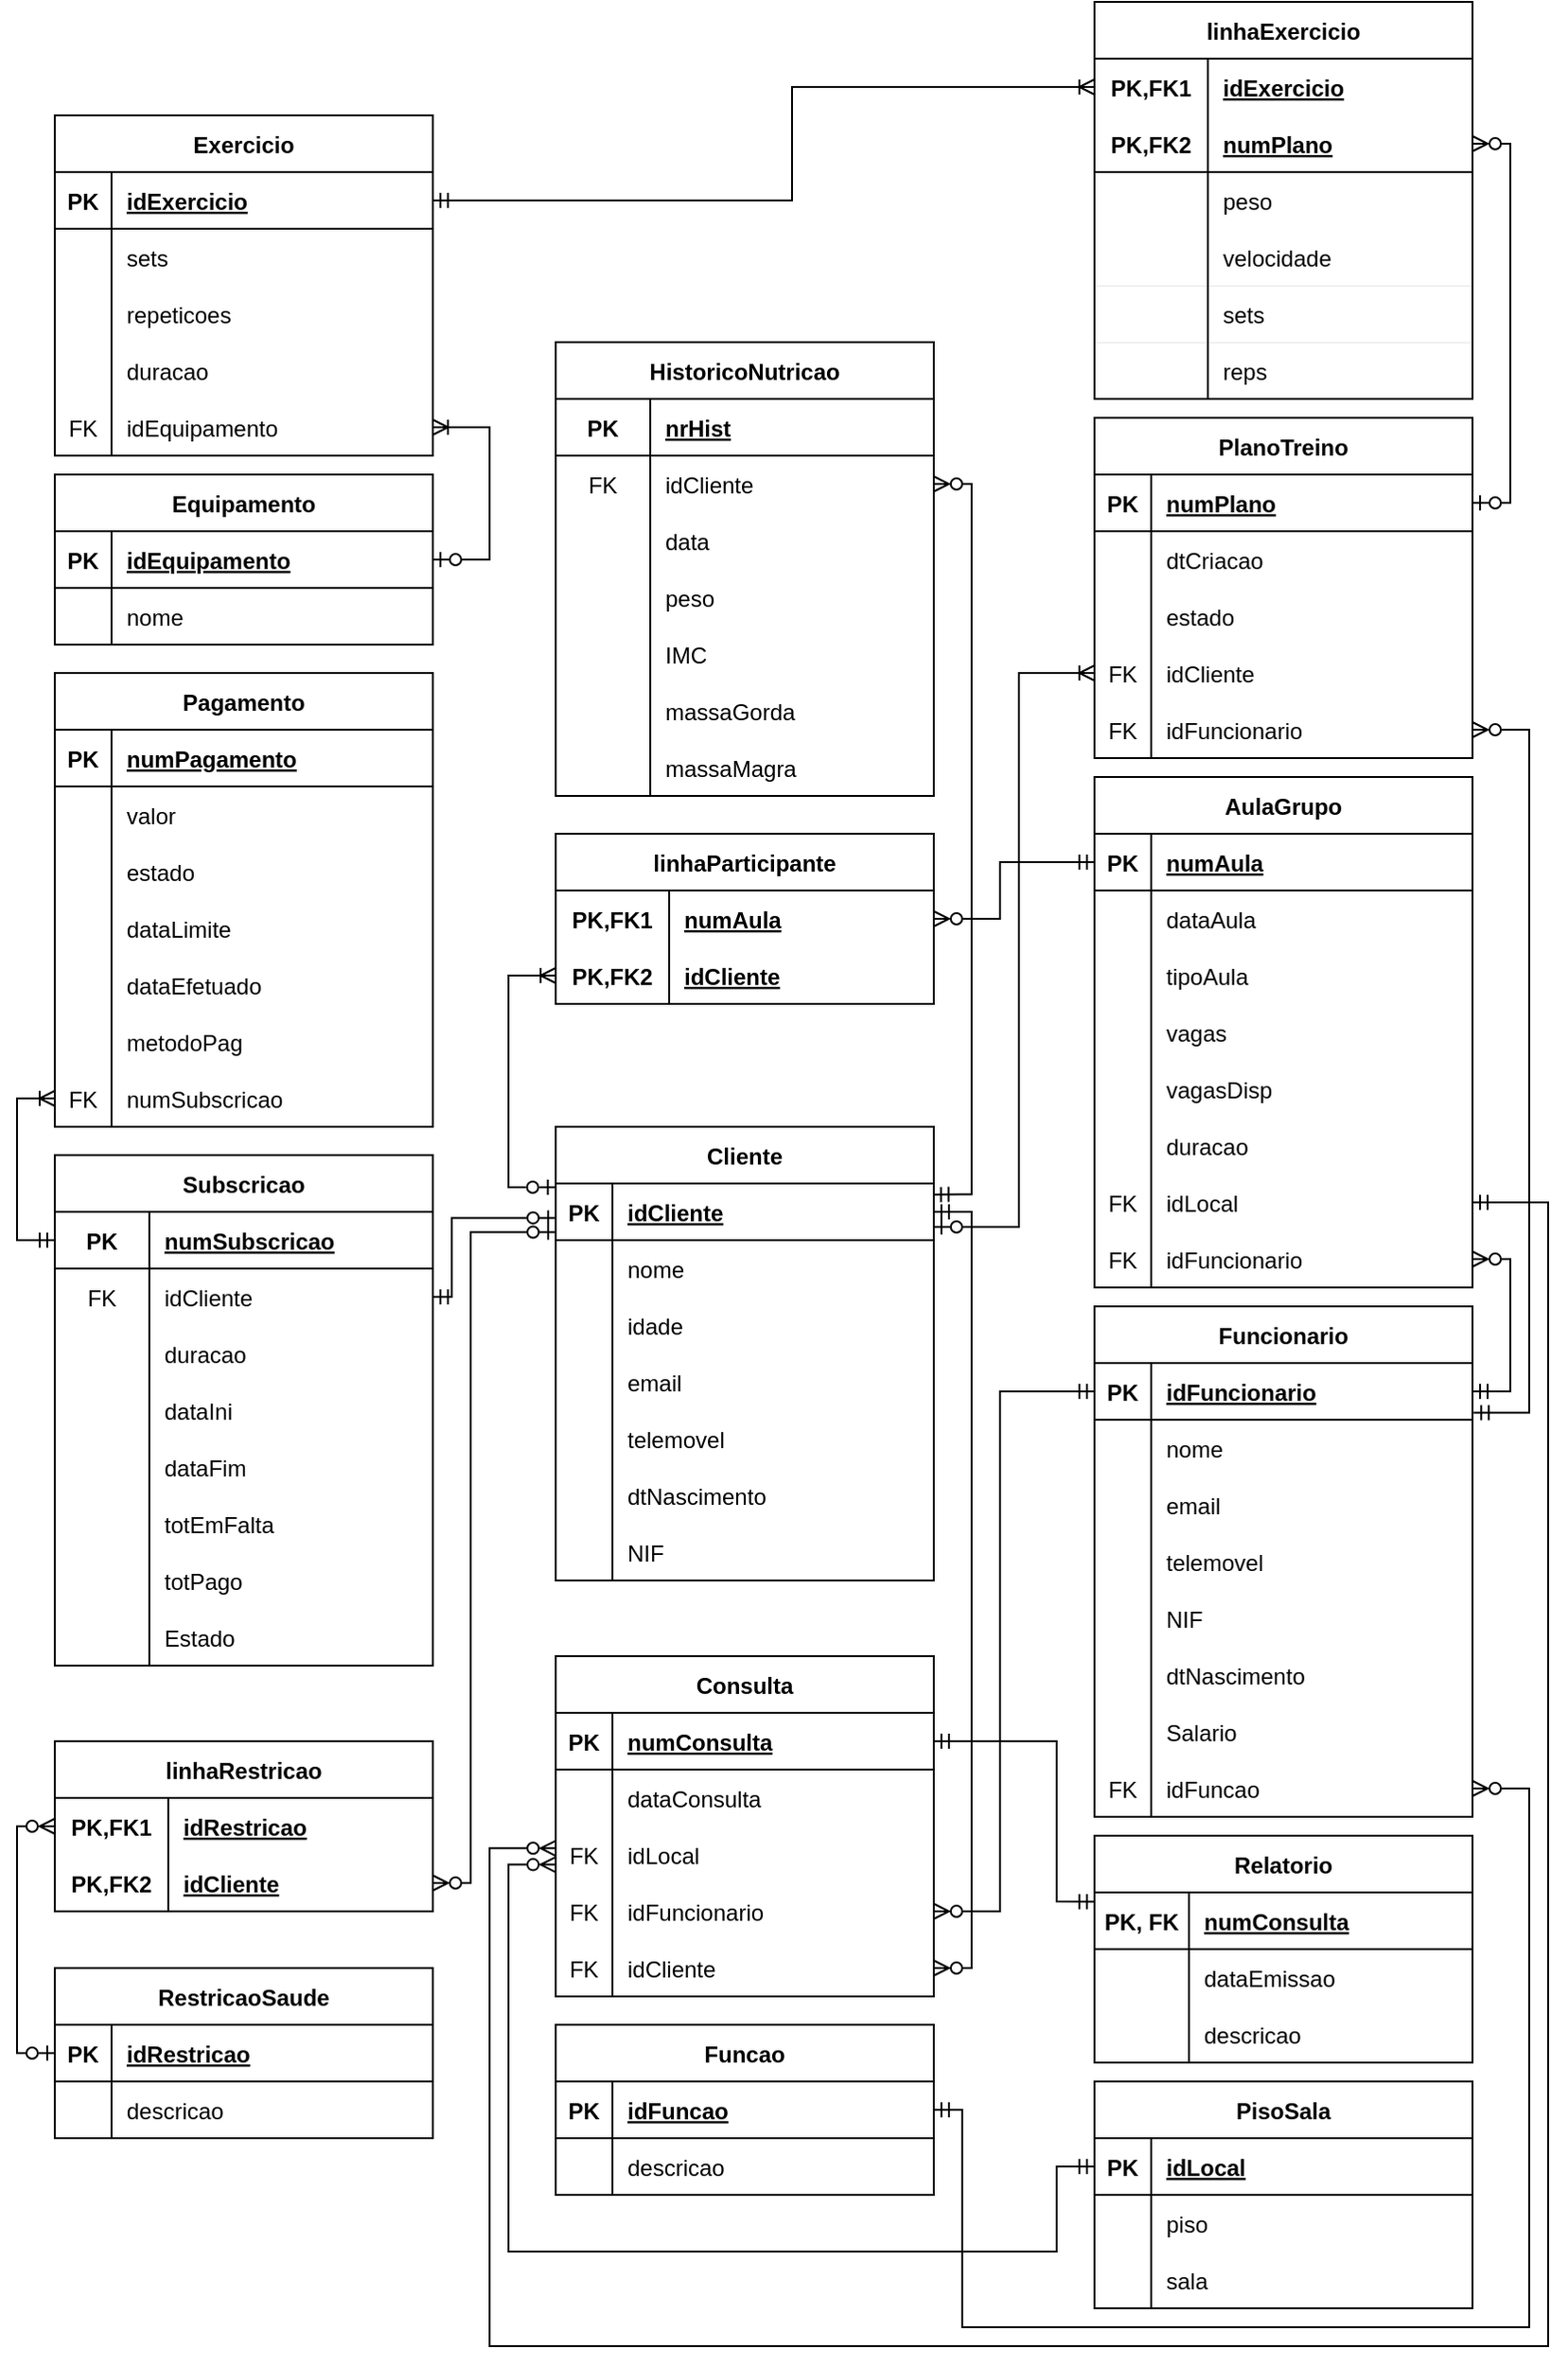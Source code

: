 <mxfile version="20.3.0" type="device"><diagram id="R2lEEEUBdFMjLlhIrx00" name="Page-1"><mxGraphModel dx="1731" dy="1542" grid="1" gridSize="10" guides="1" tooltips="1" connect="1" arrows="1" fold="1" page="1" pageScale="1" pageWidth="850" pageHeight="1100" math="0" shadow="0" extFonts="Permanent Marker^https://fonts.googleapis.com/css?family=Permanent+Marker"><root><mxCell id="0"/><mxCell id="1" parent="0"/><mxCell id="H94dBP9NaQBs-wvvis7C-35" style="edgeStyle=orthogonalEdgeStyle;rounded=0;orthogonalLoop=1;jettySize=auto;html=1;entryX=1;entryY=0.5;entryDx=0;entryDy=0;endArrow=ERzeroToMany;endFill=0;startArrow=ERmandOne;startFill=0;exitX=0.999;exitY=0.194;exitDx=0;exitDy=0;exitPerimeter=0;" parent="1" source="VsO-NffV-NhsEcLxqZYd-2" target="VsO-NffV-NhsEcLxqZYd-122" edge="1"><mxGeometry relative="1" as="geometry"><mxPoint x="-310" y="420" as="sourcePoint"/></mxGeometry></mxCell><mxCell id="H94dBP9NaQBs-wvvis7C-36" style="edgeStyle=orthogonalEdgeStyle;rounded=0;orthogonalLoop=1;jettySize=auto;html=1;exitX=1;exitY=0.767;exitDx=0;exitDy=0;entryX=0;entryY=0.5;entryDx=0;entryDy=0;endArrow=ERoneToMany;endFill=0;startArrow=ERzeroToOne;startFill=0;exitPerimeter=0;" parent="1" source="VsO-NffV-NhsEcLxqZYd-2" target="5Nnjo9EEErXEoz_s9rmn-1" edge="1"><mxGeometry relative="1" as="geometry"><Array as="points"><mxPoint x="-280" y="448"/><mxPoint x="-280" y="155"/></Array></mxGeometry></mxCell><mxCell id="H94dBP9NaQBs-wvvis7C-34" style="edgeStyle=orthogonalEdgeStyle;rounded=0;orthogonalLoop=1;jettySize=auto;html=1;entryX=0;entryY=0.607;entryDx=0;entryDy=0;endArrow=ERzeroToOne;endFill=0;exitX=1;exitY=0.5;exitDx=0;exitDy=0;startArrow=ERmandOne;startFill=0;entryPerimeter=0;" parent="1" source="VsO-NffV-NhsEcLxqZYd-70" target="VsO-NffV-NhsEcLxqZYd-2" edge="1"><mxGeometry relative="1" as="geometry"><Array as="points"><mxPoint x="-580" y="485"/><mxPoint x="-580" y="443"/></Array></mxGeometry></mxCell><mxCell id="H94dBP9NaQBs-wvvis7C-32" style="edgeStyle=orthogonalEdgeStyle;rounded=0;orthogonalLoop=1;jettySize=auto;html=1;exitX=0;exitY=0.5;exitDx=0;exitDy=0;entryX=1;entryY=0.5;entryDx=0;entryDy=0;endArrow=ERzeroToMany;endFill=0;startArrow=ERmandOne;startFill=0;" parent="1" source="VsO-NffV-NhsEcLxqZYd-28" target="VsO-NffV-NhsEcLxqZYd-144" edge="1"><mxGeometry relative="1" as="geometry"><Array as="points"><mxPoint x="-290" y="535"/><mxPoint x="-290" y="810"/></Array></mxGeometry></mxCell><mxCell id="H94dBP9NaQBs-wvvis7C-41" style="edgeStyle=orthogonalEdgeStyle;rounded=0;orthogonalLoop=1;jettySize=auto;html=1;endArrow=ERmandOne;endFill=0;exitX=1;exitY=0.5;exitDx=0;exitDy=0;startArrow=ERzeroToMany;startFill=0;entryX=1.003;entryY=0.873;entryDx=0;entryDy=0;entryPerimeter=0;" parent="1" source="VsO-NffV-NhsEcLxqZYd-63" target="VsO-NffV-NhsEcLxqZYd-28" edge="1"><mxGeometry relative="1" as="geometry"><mxPoint x="-30" y="560" as="targetPoint"/><Array as="points"><mxPoint x="-10" y="185"/><mxPoint x="-10" y="546"/></Array></mxGeometry></mxCell><mxCell id="H94dBP9NaQBs-wvvis7C-42" style="edgeStyle=orthogonalEdgeStyle;rounded=0;orthogonalLoop=1;jettySize=auto;html=1;entryX=1;entryY=0.5;entryDx=0;entryDy=0;endArrow=ERmandOne;endFill=0;startArrow=ERzeroToMany;startFill=0;exitX=1;exitY=0.5;exitDx=0;exitDy=0;" parent="1" source="VsO-NffV-NhsEcLxqZYd-102" target="VsO-NffV-NhsEcLxqZYd-28" edge="1"><mxGeometry relative="1" as="geometry"><Array as="points"><mxPoint x="-20" y="465"/><mxPoint x="-20" y="535"/></Array></mxGeometry></mxCell><mxCell id="VsO-NffV-NhsEcLxqZYd-1" value="Cliente" style="shape=table;startSize=30;container=1;collapsible=1;childLayout=tableLayout;fixedRows=1;rowLines=0;fontStyle=1;align=center;resizeLast=1;" parent="1" vertex="1"><mxGeometry x="-525" y="395" width="200" height="240" as="geometry"/></mxCell><mxCell id="VsO-NffV-NhsEcLxqZYd-2" value="" style="shape=tableRow;horizontal=0;startSize=0;swimlaneHead=0;swimlaneBody=0;fillColor=none;collapsible=0;dropTarget=0;points=[[0,0.5],[1,0.5]];portConstraint=eastwest;top=0;left=0;right=0;bottom=1;" parent="VsO-NffV-NhsEcLxqZYd-1" vertex="1"><mxGeometry y="30" width="200" height="30" as="geometry"/></mxCell><mxCell id="VsO-NffV-NhsEcLxqZYd-3" value="PK" style="shape=partialRectangle;connectable=0;fillColor=none;top=0;left=0;bottom=0;right=0;fontStyle=1;overflow=hidden;" parent="VsO-NffV-NhsEcLxqZYd-2" vertex="1"><mxGeometry width="30" height="30" as="geometry"><mxRectangle width="30" height="30" as="alternateBounds"/></mxGeometry></mxCell><mxCell id="VsO-NffV-NhsEcLxqZYd-4" value="idCliente" style="shape=partialRectangle;connectable=0;fillColor=none;top=0;left=0;bottom=0;right=0;align=left;spacingLeft=6;fontStyle=5;overflow=hidden;" parent="VsO-NffV-NhsEcLxqZYd-2" vertex="1"><mxGeometry x="30" width="170" height="30" as="geometry"><mxRectangle width="170" height="30" as="alternateBounds"/></mxGeometry></mxCell><mxCell id="VsO-NffV-NhsEcLxqZYd-5" value="" style="shape=tableRow;horizontal=0;startSize=0;swimlaneHead=0;swimlaneBody=0;fillColor=none;collapsible=0;dropTarget=0;points=[[0,0.5],[1,0.5]];portConstraint=eastwest;top=0;left=0;right=0;bottom=0;" parent="VsO-NffV-NhsEcLxqZYd-1" vertex="1"><mxGeometry y="60" width="200" height="30" as="geometry"/></mxCell><mxCell id="VsO-NffV-NhsEcLxqZYd-6" value="" style="shape=partialRectangle;connectable=0;fillColor=none;top=0;left=0;bottom=0;right=0;editable=1;overflow=hidden;" parent="VsO-NffV-NhsEcLxqZYd-5" vertex="1"><mxGeometry width="30" height="30" as="geometry"><mxRectangle width="30" height="30" as="alternateBounds"/></mxGeometry></mxCell><mxCell id="VsO-NffV-NhsEcLxqZYd-7" value="nome  " style="shape=partialRectangle;connectable=0;fillColor=none;top=0;left=0;bottom=0;right=0;align=left;spacingLeft=6;overflow=hidden;" parent="VsO-NffV-NhsEcLxqZYd-5" vertex="1"><mxGeometry x="30" width="170" height="30" as="geometry"><mxRectangle width="170" height="30" as="alternateBounds"/></mxGeometry></mxCell><mxCell id="VsO-NffV-NhsEcLxqZYd-8" value="" style="shape=tableRow;horizontal=0;startSize=0;swimlaneHead=0;swimlaneBody=0;fillColor=none;collapsible=0;dropTarget=0;points=[[0,0.5],[1,0.5]];portConstraint=eastwest;top=0;left=0;right=0;bottom=0;" parent="VsO-NffV-NhsEcLxqZYd-1" vertex="1"><mxGeometry y="90" width="200" height="30" as="geometry"/></mxCell><mxCell id="VsO-NffV-NhsEcLxqZYd-9" value="" style="shape=partialRectangle;connectable=0;fillColor=none;top=0;left=0;bottom=0;right=0;editable=1;overflow=hidden;" parent="VsO-NffV-NhsEcLxqZYd-8" vertex="1"><mxGeometry width="30" height="30" as="geometry"><mxRectangle width="30" height="30" as="alternateBounds"/></mxGeometry></mxCell><mxCell id="VsO-NffV-NhsEcLxqZYd-10" value="idade" style="shape=partialRectangle;connectable=0;fillColor=none;top=0;left=0;bottom=0;right=0;align=left;spacingLeft=6;overflow=hidden;" parent="VsO-NffV-NhsEcLxqZYd-8" vertex="1"><mxGeometry x="30" width="170" height="30" as="geometry"><mxRectangle width="170" height="30" as="alternateBounds"/></mxGeometry></mxCell><mxCell id="VsO-NffV-NhsEcLxqZYd-11" value="" style="shape=tableRow;horizontal=0;startSize=0;swimlaneHead=0;swimlaneBody=0;fillColor=none;collapsible=0;dropTarget=0;points=[[0,0.5],[1,0.5]];portConstraint=eastwest;top=0;left=0;right=0;bottom=0;" parent="VsO-NffV-NhsEcLxqZYd-1" vertex="1"><mxGeometry y="120" width="200" height="30" as="geometry"/></mxCell><mxCell id="VsO-NffV-NhsEcLxqZYd-12" value="" style="shape=partialRectangle;connectable=0;fillColor=none;top=0;left=0;bottom=0;right=0;editable=1;overflow=hidden;" parent="VsO-NffV-NhsEcLxqZYd-11" vertex="1"><mxGeometry width="30" height="30" as="geometry"><mxRectangle width="30" height="30" as="alternateBounds"/></mxGeometry></mxCell><mxCell id="VsO-NffV-NhsEcLxqZYd-13" value="email" style="shape=partialRectangle;connectable=0;fillColor=none;top=0;left=0;bottom=0;right=0;align=left;spacingLeft=6;overflow=hidden;" parent="VsO-NffV-NhsEcLxqZYd-11" vertex="1"><mxGeometry x="30" width="170" height="30" as="geometry"><mxRectangle width="170" height="30" as="alternateBounds"/></mxGeometry></mxCell><mxCell id="VsO-NffV-NhsEcLxqZYd-150" value="" style="shape=tableRow;horizontal=0;startSize=0;swimlaneHead=0;swimlaneBody=0;fillColor=none;collapsible=0;dropTarget=0;points=[[0,0.5],[1,0.5]];portConstraint=eastwest;top=0;left=0;right=0;bottom=0;" parent="VsO-NffV-NhsEcLxqZYd-1" vertex="1"><mxGeometry y="150" width="200" height="30" as="geometry"/></mxCell><mxCell id="VsO-NffV-NhsEcLxqZYd-151" value="" style="shape=partialRectangle;connectable=0;fillColor=none;top=0;left=0;bottom=0;right=0;editable=1;overflow=hidden;" parent="VsO-NffV-NhsEcLxqZYd-150" vertex="1"><mxGeometry width="30" height="30" as="geometry"><mxRectangle width="30" height="30" as="alternateBounds"/></mxGeometry></mxCell><mxCell id="VsO-NffV-NhsEcLxqZYd-152" value="telemovel" style="shape=partialRectangle;connectable=0;fillColor=none;top=0;left=0;bottom=0;right=0;align=left;spacingLeft=6;overflow=hidden;" parent="VsO-NffV-NhsEcLxqZYd-150" vertex="1"><mxGeometry x="30" width="170" height="30" as="geometry"><mxRectangle width="170" height="30" as="alternateBounds"/></mxGeometry></mxCell><mxCell id="VsO-NffV-NhsEcLxqZYd-156" value="" style="shape=tableRow;horizontal=0;startSize=0;swimlaneHead=0;swimlaneBody=0;fillColor=none;collapsible=0;dropTarget=0;points=[[0,0.5],[1,0.5]];portConstraint=eastwest;top=0;left=0;right=0;bottom=0;" parent="VsO-NffV-NhsEcLxqZYd-1" vertex="1"><mxGeometry y="180" width="200" height="30" as="geometry"/></mxCell><mxCell id="VsO-NffV-NhsEcLxqZYd-157" value="" style="shape=partialRectangle;connectable=0;fillColor=none;top=0;left=0;bottom=0;right=0;editable=1;overflow=hidden;" parent="VsO-NffV-NhsEcLxqZYd-156" vertex="1"><mxGeometry width="30" height="30" as="geometry"><mxRectangle width="30" height="30" as="alternateBounds"/></mxGeometry></mxCell><mxCell id="VsO-NffV-NhsEcLxqZYd-158" value="dtNascimento" style="shape=partialRectangle;connectable=0;fillColor=none;top=0;left=0;bottom=0;right=0;align=left;spacingLeft=6;overflow=hidden;" parent="VsO-NffV-NhsEcLxqZYd-156" vertex="1"><mxGeometry x="30" width="170" height="30" as="geometry"><mxRectangle width="170" height="30" as="alternateBounds"/></mxGeometry></mxCell><mxCell id="VsO-NffV-NhsEcLxqZYd-153" value="" style="shape=tableRow;horizontal=0;startSize=0;swimlaneHead=0;swimlaneBody=0;fillColor=none;collapsible=0;dropTarget=0;points=[[0,0.5],[1,0.5]];portConstraint=eastwest;top=0;left=0;right=0;bottom=0;" parent="VsO-NffV-NhsEcLxqZYd-1" vertex="1"><mxGeometry y="210" width="200" height="30" as="geometry"/></mxCell><mxCell id="VsO-NffV-NhsEcLxqZYd-154" value="" style="shape=partialRectangle;connectable=0;fillColor=none;top=0;left=0;bottom=0;right=0;editable=1;overflow=hidden;" parent="VsO-NffV-NhsEcLxqZYd-153" vertex="1"><mxGeometry width="30" height="30" as="geometry"><mxRectangle width="30" height="30" as="alternateBounds"/></mxGeometry></mxCell><mxCell id="VsO-NffV-NhsEcLxqZYd-155" value="NIF" style="shape=partialRectangle;connectable=0;fillColor=none;top=0;left=0;bottom=0;right=0;align=left;spacingLeft=6;overflow=hidden;" parent="VsO-NffV-NhsEcLxqZYd-153" vertex="1"><mxGeometry x="30" width="170" height="30" as="geometry"><mxRectangle width="170" height="30" as="alternateBounds"/></mxGeometry></mxCell><mxCell id="VsO-NffV-NhsEcLxqZYd-14" value="linhaRestricao" style="shape=table;startSize=30;container=1;collapsible=1;childLayout=tableLayout;fixedRows=1;rowLines=0;fontStyle=1;align=center;resizeLast=1;" parent="1" vertex="1"><mxGeometry x="-790.01" y="720" width="200" height="90" as="geometry"/></mxCell><mxCell id="VsO-NffV-NhsEcLxqZYd-15" value="" style="shape=tableRow;horizontal=0;startSize=0;swimlaneHead=0;swimlaneBody=0;fillColor=none;collapsible=0;dropTarget=0;points=[[0,0.5],[1,0.5]];portConstraint=eastwest;top=0;left=0;right=0;bottom=0;" parent="VsO-NffV-NhsEcLxqZYd-14" vertex="1"><mxGeometry y="30" width="200" height="30" as="geometry"/></mxCell><mxCell id="VsO-NffV-NhsEcLxqZYd-16" value="PK,FK1" style="shape=partialRectangle;connectable=0;fillColor=none;top=0;left=0;bottom=0;right=0;fontStyle=1;overflow=hidden;" parent="VsO-NffV-NhsEcLxqZYd-15" vertex="1"><mxGeometry width="60" height="30" as="geometry"><mxRectangle width="60" height="30" as="alternateBounds"/></mxGeometry></mxCell><mxCell id="VsO-NffV-NhsEcLxqZYd-17" value="idRestricao" style="shape=partialRectangle;connectable=0;fillColor=none;top=0;left=0;bottom=0;right=0;align=left;spacingLeft=6;fontStyle=5;overflow=hidden;" parent="VsO-NffV-NhsEcLxqZYd-15" vertex="1"><mxGeometry x="60" width="140" height="30" as="geometry"><mxRectangle width="140" height="30" as="alternateBounds"/></mxGeometry></mxCell><mxCell id="VsO-NffV-NhsEcLxqZYd-18" value="" style="shape=tableRow;horizontal=0;startSize=0;swimlaneHead=0;swimlaneBody=0;fillColor=none;collapsible=0;dropTarget=0;points=[[0,0.5],[1,0.5]];portConstraint=eastwest;top=0;left=0;right=0;bottom=1;" parent="VsO-NffV-NhsEcLxqZYd-14" vertex="1"><mxGeometry y="60" width="200" height="30" as="geometry"/></mxCell><mxCell id="VsO-NffV-NhsEcLxqZYd-19" value="PK,FK2" style="shape=partialRectangle;connectable=0;fillColor=none;top=0;left=0;bottom=0;right=0;fontStyle=1;overflow=hidden;" parent="VsO-NffV-NhsEcLxqZYd-18" vertex="1"><mxGeometry width="60" height="30" as="geometry"><mxRectangle width="60" height="30" as="alternateBounds"/></mxGeometry></mxCell><mxCell id="VsO-NffV-NhsEcLxqZYd-20" value="idCliente" style="shape=partialRectangle;connectable=0;fillColor=none;top=0;left=0;bottom=0;right=0;align=left;spacingLeft=6;fontStyle=5;overflow=hidden;" parent="VsO-NffV-NhsEcLxqZYd-18" vertex="1"><mxGeometry x="60" width="140" height="30" as="geometry"><mxRectangle width="140" height="30" as="alternateBounds"/></mxGeometry></mxCell><mxCell id="VsO-NffV-NhsEcLxqZYd-27" value="Funcionario" style="shape=table;startSize=30;container=1;collapsible=1;childLayout=tableLayout;fixedRows=1;rowLines=0;fontStyle=1;align=center;resizeLast=1;" parent="1" vertex="1"><mxGeometry x="-240" y="490" width="200" height="270" as="geometry"/></mxCell><mxCell id="VsO-NffV-NhsEcLxqZYd-28" value="" style="shape=tableRow;horizontal=0;startSize=0;swimlaneHead=0;swimlaneBody=0;fillColor=none;collapsible=0;dropTarget=0;points=[[0,0.5],[1,0.5]];portConstraint=eastwest;top=0;left=0;right=0;bottom=1;" parent="VsO-NffV-NhsEcLxqZYd-27" vertex="1"><mxGeometry y="30" width="200" height="30" as="geometry"/></mxCell><mxCell id="VsO-NffV-NhsEcLxqZYd-29" value="PK" style="shape=partialRectangle;connectable=0;fillColor=none;top=0;left=0;bottom=0;right=0;fontStyle=1;overflow=hidden;" parent="VsO-NffV-NhsEcLxqZYd-28" vertex="1"><mxGeometry width="30" height="30" as="geometry"><mxRectangle width="30" height="30" as="alternateBounds"/></mxGeometry></mxCell><mxCell id="VsO-NffV-NhsEcLxqZYd-30" value="idFuncionario" style="shape=partialRectangle;connectable=0;fillColor=none;top=0;left=0;bottom=0;right=0;align=left;spacingLeft=6;fontStyle=5;overflow=hidden;" parent="VsO-NffV-NhsEcLxqZYd-28" vertex="1"><mxGeometry x="30" width="170" height="30" as="geometry"><mxRectangle width="170" height="30" as="alternateBounds"/></mxGeometry></mxCell><mxCell id="VsO-NffV-NhsEcLxqZYd-34" value="" style="shape=tableRow;horizontal=0;startSize=0;swimlaneHead=0;swimlaneBody=0;fillColor=none;collapsible=0;dropTarget=0;points=[[0,0.5],[1,0.5]];portConstraint=eastwest;top=0;left=0;right=0;bottom=0;" parent="VsO-NffV-NhsEcLxqZYd-27" vertex="1"><mxGeometry y="60" width="200" height="30" as="geometry"/></mxCell><mxCell id="VsO-NffV-NhsEcLxqZYd-35" value="" style="shape=partialRectangle;connectable=0;fillColor=none;top=0;left=0;bottom=0;right=0;editable=1;overflow=hidden;" parent="VsO-NffV-NhsEcLxqZYd-34" vertex="1"><mxGeometry width="30" height="30" as="geometry"><mxRectangle width="30" height="30" as="alternateBounds"/></mxGeometry></mxCell><mxCell id="VsO-NffV-NhsEcLxqZYd-36" value="nome" style="shape=partialRectangle;connectable=0;fillColor=none;top=0;left=0;bottom=0;right=0;align=left;spacingLeft=6;overflow=hidden;" parent="VsO-NffV-NhsEcLxqZYd-34" vertex="1"><mxGeometry x="30" width="170" height="30" as="geometry"><mxRectangle width="170" height="30" as="alternateBounds"/></mxGeometry></mxCell><mxCell id="VsO-NffV-NhsEcLxqZYd-37" value="" style="shape=tableRow;horizontal=0;startSize=0;swimlaneHead=0;swimlaneBody=0;fillColor=none;collapsible=0;dropTarget=0;points=[[0,0.5],[1,0.5]];portConstraint=eastwest;top=0;left=0;right=0;bottom=0;" parent="VsO-NffV-NhsEcLxqZYd-27" vertex="1"><mxGeometry y="90" width="200" height="30" as="geometry"/></mxCell><mxCell id="VsO-NffV-NhsEcLxqZYd-38" value="" style="shape=partialRectangle;connectable=0;fillColor=none;top=0;left=0;bottom=0;right=0;editable=1;overflow=hidden;" parent="VsO-NffV-NhsEcLxqZYd-37" vertex="1"><mxGeometry width="30" height="30" as="geometry"><mxRectangle width="30" height="30" as="alternateBounds"/></mxGeometry></mxCell><mxCell id="VsO-NffV-NhsEcLxqZYd-39" value="email" style="shape=partialRectangle;connectable=0;fillColor=none;top=0;left=0;bottom=0;right=0;align=left;spacingLeft=6;overflow=hidden;" parent="VsO-NffV-NhsEcLxqZYd-37" vertex="1"><mxGeometry x="30" width="170" height="30" as="geometry"><mxRectangle width="170" height="30" as="alternateBounds"/></mxGeometry></mxCell><mxCell id="VsO-NffV-NhsEcLxqZYd-162" value="" style="shape=tableRow;horizontal=0;startSize=0;swimlaneHead=0;swimlaneBody=0;fillColor=none;collapsible=0;dropTarget=0;points=[[0,0.5],[1,0.5]];portConstraint=eastwest;top=0;left=0;right=0;bottom=0;" parent="VsO-NffV-NhsEcLxqZYd-27" vertex="1"><mxGeometry y="120" width="200" height="30" as="geometry"/></mxCell><mxCell id="VsO-NffV-NhsEcLxqZYd-163" value="" style="shape=partialRectangle;connectable=0;fillColor=none;top=0;left=0;bottom=0;right=0;editable=1;overflow=hidden;" parent="VsO-NffV-NhsEcLxqZYd-162" vertex="1"><mxGeometry width="30" height="30" as="geometry"><mxRectangle width="30" height="30" as="alternateBounds"/></mxGeometry></mxCell><mxCell id="VsO-NffV-NhsEcLxqZYd-164" value="telemovel" style="shape=partialRectangle;connectable=0;fillColor=none;top=0;left=0;bottom=0;right=0;align=left;spacingLeft=6;overflow=hidden;" parent="VsO-NffV-NhsEcLxqZYd-162" vertex="1"><mxGeometry x="30" width="170" height="30" as="geometry"><mxRectangle width="170" height="30" as="alternateBounds"/></mxGeometry></mxCell><mxCell id="VsO-NffV-NhsEcLxqZYd-165" value="" style="shape=tableRow;horizontal=0;startSize=0;swimlaneHead=0;swimlaneBody=0;fillColor=none;collapsible=0;dropTarget=0;points=[[0,0.5],[1,0.5]];portConstraint=eastwest;top=0;left=0;right=0;bottom=0;" parent="VsO-NffV-NhsEcLxqZYd-27" vertex="1"><mxGeometry y="150" width="200" height="30" as="geometry"/></mxCell><mxCell id="VsO-NffV-NhsEcLxqZYd-166" value="" style="shape=partialRectangle;connectable=0;fillColor=none;top=0;left=0;bottom=0;right=0;editable=1;overflow=hidden;" parent="VsO-NffV-NhsEcLxqZYd-165" vertex="1"><mxGeometry width="30" height="30" as="geometry"><mxRectangle width="30" height="30" as="alternateBounds"/></mxGeometry></mxCell><mxCell id="VsO-NffV-NhsEcLxqZYd-167" value="NIF" style="shape=partialRectangle;connectable=0;fillColor=none;top=0;left=0;bottom=0;right=0;align=left;spacingLeft=6;overflow=hidden;" parent="VsO-NffV-NhsEcLxqZYd-165" vertex="1"><mxGeometry x="30" width="170" height="30" as="geometry"><mxRectangle width="170" height="30" as="alternateBounds"/></mxGeometry></mxCell><mxCell id="VsO-NffV-NhsEcLxqZYd-168" value="" style="shape=tableRow;horizontal=0;startSize=0;swimlaneHead=0;swimlaneBody=0;fillColor=none;collapsible=0;dropTarget=0;points=[[0,0.5],[1,0.5]];portConstraint=eastwest;top=0;left=0;right=0;bottom=0;" parent="VsO-NffV-NhsEcLxqZYd-27" vertex="1"><mxGeometry y="180" width="200" height="30" as="geometry"/></mxCell><mxCell id="VsO-NffV-NhsEcLxqZYd-169" value="" style="shape=partialRectangle;connectable=0;fillColor=none;top=0;left=0;bottom=0;right=0;editable=1;overflow=hidden;" parent="VsO-NffV-NhsEcLxqZYd-168" vertex="1"><mxGeometry width="30" height="30" as="geometry"><mxRectangle width="30" height="30" as="alternateBounds"/></mxGeometry></mxCell><mxCell id="VsO-NffV-NhsEcLxqZYd-170" value="dtNascimento" style="shape=partialRectangle;connectable=0;fillColor=none;top=0;left=0;bottom=0;right=0;align=left;spacingLeft=6;overflow=hidden;" parent="VsO-NffV-NhsEcLxqZYd-168" vertex="1"><mxGeometry x="30" width="170" height="30" as="geometry"><mxRectangle width="170" height="30" as="alternateBounds"/></mxGeometry></mxCell><mxCell id="VsO-NffV-NhsEcLxqZYd-171" value="" style="shape=tableRow;horizontal=0;startSize=0;swimlaneHead=0;swimlaneBody=0;fillColor=none;collapsible=0;dropTarget=0;points=[[0,0.5],[1,0.5]];portConstraint=eastwest;top=0;left=0;right=0;bottom=0;" parent="VsO-NffV-NhsEcLxqZYd-27" vertex="1"><mxGeometry y="210" width="200" height="30" as="geometry"/></mxCell><mxCell id="VsO-NffV-NhsEcLxqZYd-172" value="" style="shape=partialRectangle;connectable=0;fillColor=none;top=0;left=0;bottom=0;right=0;editable=1;overflow=hidden;" parent="VsO-NffV-NhsEcLxqZYd-171" vertex="1"><mxGeometry width="30" height="30" as="geometry"><mxRectangle width="30" height="30" as="alternateBounds"/></mxGeometry></mxCell><mxCell id="VsO-NffV-NhsEcLxqZYd-173" value="Salario" style="shape=partialRectangle;connectable=0;fillColor=none;top=0;left=0;bottom=0;right=0;align=left;spacingLeft=6;overflow=hidden;" parent="VsO-NffV-NhsEcLxqZYd-171" vertex="1"><mxGeometry x="30" width="170" height="30" as="geometry"><mxRectangle width="170" height="30" as="alternateBounds"/></mxGeometry></mxCell><mxCell id="VsO-NffV-NhsEcLxqZYd-31" value="" style="shape=tableRow;horizontal=0;startSize=0;swimlaneHead=0;swimlaneBody=0;fillColor=none;collapsible=0;dropTarget=0;points=[[0,0.5],[1,0.5]];portConstraint=eastwest;top=0;left=0;right=0;bottom=0;" parent="VsO-NffV-NhsEcLxqZYd-27" vertex="1"><mxGeometry y="240" width="200" height="30" as="geometry"/></mxCell><mxCell id="VsO-NffV-NhsEcLxqZYd-32" value="FK" style="shape=partialRectangle;connectable=0;fillColor=none;top=0;left=0;bottom=0;right=0;editable=1;overflow=hidden;" parent="VsO-NffV-NhsEcLxqZYd-31" vertex="1"><mxGeometry width="30" height="30" as="geometry"><mxRectangle width="30" height="30" as="alternateBounds"/></mxGeometry></mxCell><mxCell id="VsO-NffV-NhsEcLxqZYd-33" value="idFuncao" style="shape=partialRectangle;connectable=0;fillColor=none;top=0;left=0;bottom=0;right=0;align=left;spacingLeft=6;overflow=hidden;" parent="VsO-NffV-NhsEcLxqZYd-31" vertex="1"><mxGeometry x="30" width="170" height="30" as="geometry"><mxRectangle width="170" height="30" as="alternateBounds"/></mxGeometry></mxCell><mxCell id="VsO-NffV-NhsEcLxqZYd-40" value="RestricaoSaude" style="shape=table;startSize=30;container=1;collapsible=1;childLayout=tableLayout;fixedRows=1;rowLines=0;fontStyle=1;align=center;resizeLast=1;" parent="1" vertex="1"><mxGeometry x="-790.01" y="840" width="200" height="90" as="geometry"/></mxCell><mxCell id="VsO-NffV-NhsEcLxqZYd-41" value="" style="shape=tableRow;horizontal=0;startSize=0;swimlaneHead=0;swimlaneBody=0;fillColor=none;collapsible=0;dropTarget=0;points=[[0,0.5],[1,0.5]];portConstraint=eastwest;top=0;left=0;right=0;bottom=1;" parent="VsO-NffV-NhsEcLxqZYd-40" vertex="1"><mxGeometry y="30" width="200" height="30" as="geometry"/></mxCell><mxCell id="VsO-NffV-NhsEcLxqZYd-42" value="PK" style="shape=partialRectangle;connectable=0;fillColor=none;top=0;left=0;bottom=0;right=0;fontStyle=1;overflow=hidden;" parent="VsO-NffV-NhsEcLxqZYd-41" vertex="1"><mxGeometry width="30" height="30" as="geometry"><mxRectangle width="30" height="30" as="alternateBounds"/></mxGeometry></mxCell><mxCell id="VsO-NffV-NhsEcLxqZYd-43" value="idRestricao" style="shape=partialRectangle;connectable=0;fillColor=none;top=0;left=0;bottom=0;right=0;align=left;spacingLeft=6;fontStyle=5;overflow=hidden;" parent="VsO-NffV-NhsEcLxqZYd-41" vertex="1"><mxGeometry x="30" width="170" height="30" as="geometry"><mxRectangle width="170" height="30" as="alternateBounds"/></mxGeometry></mxCell><mxCell id="VsO-NffV-NhsEcLxqZYd-44" value="" style="shape=tableRow;horizontal=0;startSize=0;swimlaneHead=0;swimlaneBody=0;fillColor=none;collapsible=0;dropTarget=0;points=[[0,0.5],[1,0.5]];portConstraint=eastwest;top=0;left=0;right=0;bottom=0;" parent="VsO-NffV-NhsEcLxqZYd-40" vertex="1"><mxGeometry y="60" width="200" height="30" as="geometry"/></mxCell><mxCell id="VsO-NffV-NhsEcLxqZYd-45" value="" style="shape=partialRectangle;connectable=0;fillColor=none;top=0;left=0;bottom=0;right=0;editable=1;overflow=hidden;" parent="VsO-NffV-NhsEcLxqZYd-44" vertex="1"><mxGeometry width="30" height="30" as="geometry"><mxRectangle width="30" height="30" as="alternateBounds"/></mxGeometry></mxCell><mxCell id="VsO-NffV-NhsEcLxqZYd-46" value="descricao" style="shape=partialRectangle;connectable=0;fillColor=none;top=0;left=0;bottom=0;right=0;align=left;spacingLeft=6;overflow=hidden;" parent="VsO-NffV-NhsEcLxqZYd-44" vertex="1"><mxGeometry x="30" width="170" height="30" as="geometry"><mxRectangle width="170" height="30" as="alternateBounds"/></mxGeometry></mxCell><mxCell id="VsO-NffV-NhsEcLxqZYd-53" value="PlanoTreino" style="shape=table;startSize=30;container=1;collapsible=1;childLayout=tableLayout;fixedRows=1;rowLines=0;fontStyle=1;align=center;resizeLast=1;" parent="1" vertex="1"><mxGeometry x="-240" y="20" width="200" height="180" as="geometry"/></mxCell><mxCell id="VsO-NffV-NhsEcLxqZYd-54" value="" style="shape=tableRow;horizontal=0;startSize=0;swimlaneHead=0;swimlaneBody=0;fillColor=none;collapsible=0;dropTarget=0;points=[[0,0.5],[1,0.5]];portConstraint=eastwest;top=0;left=0;right=0;bottom=1;" parent="VsO-NffV-NhsEcLxqZYd-53" vertex="1"><mxGeometry y="30" width="200" height="30" as="geometry"/></mxCell><mxCell id="VsO-NffV-NhsEcLxqZYd-55" value="PK" style="shape=partialRectangle;connectable=0;fillColor=none;top=0;left=0;bottom=0;right=0;fontStyle=1;overflow=hidden;" parent="VsO-NffV-NhsEcLxqZYd-54" vertex="1"><mxGeometry width="30" height="30" as="geometry"><mxRectangle width="30" height="30" as="alternateBounds"/></mxGeometry></mxCell><mxCell id="VsO-NffV-NhsEcLxqZYd-56" value="numPlano" style="shape=partialRectangle;connectable=0;fillColor=none;top=0;left=0;bottom=0;right=0;align=left;spacingLeft=6;fontStyle=5;overflow=hidden;" parent="VsO-NffV-NhsEcLxqZYd-54" vertex="1"><mxGeometry x="30" width="170" height="30" as="geometry"><mxRectangle width="170" height="30" as="alternateBounds"/></mxGeometry></mxCell><mxCell id="VsO-NffV-NhsEcLxqZYd-57" value="" style="shape=tableRow;horizontal=0;startSize=0;swimlaneHead=0;swimlaneBody=0;fillColor=none;collapsible=0;dropTarget=0;points=[[0,0.5],[1,0.5]];portConstraint=eastwest;top=0;left=0;right=0;bottom=0;" parent="VsO-NffV-NhsEcLxqZYd-53" vertex="1"><mxGeometry y="60" width="200" height="30" as="geometry"/></mxCell><mxCell id="VsO-NffV-NhsEcLxqZYd-58" value="" style="shape=partialRectangle;connectable=0;fillColor=none;top=0;left=0;bottom=0;right=0;editable=1;overflow=hidden;" parent="VsO-NffV-NhsEcLxqZYd-57" vertex="1"><mxGeometry width="30" height="30" as="geometry"><mxRectangle width="30" height="30" as="alternateBounds"/></mxGeometry></mxCell><mxCell id="VsO-NffV-NhsEcLxqZYd-59" value="dtCriacao" style="shape=partialRectangle;connectable=0;fillColor=none;top=0;left=0;bottom=0;right=0;align=left;spacingLeft=6;overflow=hidden;" parent="VsO-NffV-NhsEcLxqZYd-57" vertex="1"><mxGeometry x="30" width="170" height="30" as="geometry"><mxRectangle width="170" height="30" as="alternateBounds"/></mxGeometry></mxCell><mxCell id="5Nnjo9EEErXEoz_s9rmn-4" value="" style="shape=tableRow;horizontal=0;startSize=0;swimlaneHead=0;swimlaneBody=0;fillColor=none;collapsible=0;dropTarget=0;points=[[0,0.5],[1,0.5]];portConstraint=eastwest;top=0;left=0;right=0;bottom=0;" parent="VsO-NffV-NhsEcLxqZYd-53" vertex="1"><mxGeometry y="90" width="200" height="30" as="geometry"/></mxCell><mxCell id="5Nnjo9EEErXEoz_s9rmn-5" value="" style="shape=partialRectangle;connectable=0;fillColor=none;top=0;left=0;bottom=0;right=0;editable=1;overflow=hidden;" parent="5Nnjo9EEErXEoz_s9rmn-4" vertex="1"><mxGeometry width="30" height="30" as="geometry"><mxRectangle width="30" height="30" as="alternateBounds"/></mxGeometry></mxCell><mxCell id="5Nnjo9EEErXEoz_s9rmn-6" value="estado" style="shape=partialRectangle;connectable=0;fillColor=none;top=0;left=0;bottom=0;right=0;align=left;spacingLeft=6;overflow=hidden;" parent="5Nnjo9EEErXEoz_s9rmn-4" vertex="1"><mxGeometry x="30" width="170" height="30" as="geometry"><mxRectangle width="170" height="30" as="alternateBounds"/></mxGeometry></mxCell><mxCell id="5Nnjo9EEErXEoz_s9rmn-1" value="" style="shape=tableRow;horizontal=0;startSize=0;swimlaneHead=0;swimlaneBody=0;fillColor=none;collapsible=0;dropTarget=0;points=[[0,0.5],[1,0.5]];portConstraint=eastwest;top=0;left=0;right=0;bottom=0;" parent="VsO-NffV-NhsEcLxqZYd-53" vertex="1"><mxGeometry y="120" width="200" height="30" as="geometry"/></mxCell><mxCell id="5Nnjo9EEErXEoz_s9rmn-2" value="FK" style="shape=partialRectangle;connectable=0;fillColor=none;top=0;left=0;bottom=0;right=0;editable=1;overflow=hidden;" parent="5Nnjo9EEErXEoz_s9rmn-1" vertex="1"><mxGeometry width="30" height="30" as="geometry"><mxRectangle width="30" height="30" as="alternateBounds"/></mxGeometry></mxCell><mxCell id="5Nnjo9EEErXEoz_s9rmn-3" value="idCliente" style="shape=partialRectangle;connectable=0;fillColor=none;top=0;left=0;bottom=0;right=0;align=left;spacingLeft=6;overflow=hidden;" parent="5Nnjo9EEErXEoz_s9rmn-1" vertex="1"><mxGeometry x="30" width="170" height="30" as="geometry"><mxRectangle width="170" height="30" as="alternateBounds"/></mxGeometry></mxCell><mxCell id="VsO-NffV-NhsEcLxqZYd-63" value="" style="shape=tableRow;horizontal=0;startSize=0;swimlaneHead=0;swimlaneBody=0;fillColor=none;collapsible=0;dropTarget=0;points=[[0,0.5],[1,0.5]];portConstraint=eastwest;top=0;left=0;right=0;bottom=0;" parent="VsO-NffV-NhsEcLxqZYd-53" vertex="1"><mxGeometry y="150" width="200" height="30" as="geometry"/></mxCell><mxCell id="VsO-NffV-NhsEcLxqZYd-64" value="FK" style="shape=partialRectangle;connectable=0;fillColor=none;top=0;left=0;bottom=0;right=0;editable=1;overflow=hidden;" parent="VsO-NffV-NhsEcLxqZYd-63" vertex="1"><mxGeometry width="30" height="30" as="geometry"><mxRectangle width="30" height="30" as="alternateBounds"/></mxGeometry></mxCell><mxCell id="VsO-NffV-NhsEcLxqZYd-65" value="idFuncionario" style="shape=partialRectangle;connectable=0;fillColor=none;top=0;left=0;bottom=0;right=0;align=left;spacingLeft=6;overflow=hidden;" parent="VsO-NffV-NhsEcLxqZYd-63" vertex="1"><mxGeometry x="30" width="170" height="30" as="geometry"><mxRectangle width="170" height="30" as="alternateBounds"/></mxGeometry></mxCell><mxCell id="VsO-NffV-NhsEcLxqZYd-66" value="Subscricao" style="shape=table;startSize=30;container=1;collapsible=1;childLayout=tableLayout;fixedRows=1;rowLines=0;fontStyle=1;align=center;resizeLast=1;" parent="1" vertex="1"><mxGeometry x="-790.01" y="410" width="200" height="270" as="geometry"/></mxCell><mxCell id="VsO-NffV-NhsEcLxqZYd-67" value="" style="shape=tableRow;horizontal=0;startSize=0;swimlaneHead=0;swimlaneBody=0;fillColor=none;collapsible=0;dropTarget=0;points=[[0,0.5],[1,0.5]];portConstraint=eastwest;top=0;left=0;right=0;bottom=1;" parent="VsO-NffV-NhsEcLxqZYd-66" vertex="1"><mxGeometry y="30" width="200" height="30" as="geometry"/></mxCell><mxCell id="VsO-NffV-NhsEcLxqZYd-68" value="PK" style="shape=partialRectangle;connectable=0;fillColor=none;top=0;left=0;bottom=0;right=0;fontStyle=1;overflow=hidden;" parent="VsO-NffV-NhsEcLxqZYd-67" vertex="1"><mxGeometry width="50" height="30" as="geometry"><mxRectangle width="50" height="30" as="alternateBounds"/></mxGeometry></mxCell><mxCell id="VsO-NffV-NhsEcLxqZYd-69" value="numSubscricao" style="shape=partialRectangle;connectable=0;fillColor=none;top=0;left=0;bottom=0;right=0;align=left;spacingLeft=6;fontStyle=5;overflow=hidden;" parent="VsO-NffV-NhsEcLxqZYd-67" vertex="1"><mxGeometry x="50" width="150" height="30" as="geometry"><mxRectangle width="150" height="30" as="alternateBounds"/></mxGeometry></mxCell><mxCell id="VsO-NffV-NhsEcLxqZYd-70" value="" style="shape=tableRow;horizontal=0;startSize=0;swimlaneHead=0;swimlaneBody=0;fillColor=none;collapsible=0;dropTarget=0;points=[[0,0.5],[1,0.5]];portConstraint=eastwest;top=0;left=0;right=0;bottom=0;" parent="VsO-NffV-NhsEcLxqZYd-66" vertex="1"><mxGeometry y="60" width="200" height="30" as="geometry"/></mxCell><mxCell id="VsO-NffV-NhsEcLxqZYd-71" value="FK" style="shape=partialRectangle;connectable=0;fillColor=none;top=0;left=0;bottom=0;right=0;editable=1;overflow=hidden;" parent="VsO-NffV-NhsEcLxqZYd-70" vertex="1"><mxGeometry width="50" height="30" as="geometry"><mxRectangle width="50" height="30" as="alternateBounds"/></mxGeometry></mxCell><mxCell id="VsO-NffV-NhsEcLxqZYd-72" value="idCliente" style="shape=partialRectangle;connectable=0;fillColor=none;top=0;left=0;bottom=0;right=0;align=left;spacingLeft=6;overflow=hidden;" parent="VsO-NffV-NhsEcLxqZYd-70" vertex="1"><mxGeometry x="50" width="150" height="30" as="geometry"><mxRectangle width="150" height="30" as="alternateBounds"/></mxGeometry></mxCell><mxCell id="VsO-NffV-NhsEcLxqZYd-73" value="" style="shape=tableRow;horizontal=0;startSize=0;swimlaneHead=0;swimlaneBody=0;fillColor=none;collapsible=0;dropTarget=0;points=[[0,0.5],[1,0.5]];portConstraint=eastwest;top=0;left=0;right=0;bottom=0;" parent="VsO-NffV-NhsEcLxqZYd-66" vertex="1"><mxGeometry y="90" width="200" height="30" as="geometry"/></mxCell><mxCell id="VsO-NffV-NhsEcLxqZYd-74" value="" style="shape=partialRectangle;connectable=0;fillColor=none;top=0;left=0;bottom=0;right=0;editable=1;overflow=hidden;" parent="VsO-NffV-NhsEcLxqZYd-73" vertex="1"><mxGeometry width="50" height="30" as="geometry"><mxRectangle width="50" height="30" as="alternateBounds"/></mxGeometry></mxCell><mxCell id="VsO-NffV-NhsEcLxqZYd-75" value="duracao" style="shape=partialRectangle;connectable=0;fillColor=none;top=0;left=0;bottom=0;right=0;align=left;spacingLeft=6;overflow=hidden;" parent="VsO-NffV-NhsEcLxqZYd-73" vertex="1"><mxGeometry x="50" width="150" height="30" as="geometry"><mxRectangle width="150" height="30" as="alternateBounds"/></mxGeometry></mxCell><mxCell id="VsO-NffV-NhsEcLxqZYd-76" value="" style="shape=tableRow;horizontal=0;startSize=0;swimlaneHead=0;swimlaneBody=0;fillColor=none;collapsible=0;dropTarget=0;points=[[0,0.5],[1,0.5]];portConstraint=eastwest;top=0;left=0;right=0;bottom=0;" parent="VsO-NffV-NhsEcLxqZYd-66" vertex="1"><mxGeometry y="120" width="200" height="30" as="geometry"/></mxCell><mxCell id="VsO-NffV-NhsEcLxqZYd-77" value="" style="shape=partialRectangle;connectable=0;fillColor=none;top=0;left=0;bottom=0;right=0;editable=1;overflow=hidden;" parent="VsO-NffV-NhsEcLxqZYd-76" vertex="1"><mxGeometry width="50" height="30" as="geometry"><mxRectangle width="50" height="30" as="alternateBounds"/></mxGeometry></mxCell><mxCell id="VsO-NffV-NhsEcLxqZYd-78" value="dataIni" style="shape=partialRectangle;connectable=0;fillColor=none;top=0;left=0;bottom=0;right=0;align=left;spacingLeft=6;overflow=hidden;" parent="VsO-NffV-NhsEcLxqZYd-76" vertex="1"><mxGeometry x="50" width="150" height="30" as="geometry"><mxRectangle width="150" height="30" as="alternateBounds"/></mxGeometry></mxCell><mxCell id="VsO-NffV-NhsEcLxqZYd-180" value="" style="shape=tableRow;horizontal=0;startSize=0;swimlaneHead=0;swimlaneBody=0;fillColor=none;collapsible=0;dropTarget=0;points=[[0,0.5],[1,0.5]];portConstraint=eastwest;top=0;left=0;right=0;bottom=0;" parent="VsO-NffV-NhsEcLxqZYd-66" vertex="1"><mxGeometry y="150" width="200" height="30" as="geometry"/></mxCell><mxCell id="VsO-NffV-NhsEcLxqZYd-181" value="" style="shape=partialRectangle;connectable=0;fillColor=none;top=0;left=0;bottom=0;right=0;editable=1;overflow=hidden;" parent="VsO-NffV-NhsEcLxqZYd-180" vertex="1"><mxGeometry width="50" height="30" as="geometry"><mxRectangle width="50" height="30" as="alternateBounds"/></mxGeometry></mxCell><mxCell id="VsO-NffV-NhsEcLxqZYd-182" value="dataFim" style="shape=partialRectangle;connectable=0;fillColor=none;top=0;left=0;bottom=0;right=0;align=left;spacingLeft=6;overflow=hidden;" parent="VsO-NffV-NhsEcLxqZYd-180" vertex="1"><mxGeometry x="50" width="150" height="30" as="geometry"><mxRectangle width="150" height="30" as="alternateBounds"/></mxGeometry></mxCell><mxCell id="VsO-NffV-NhsEcLxqZYd-183" value="" style="shape=tableRow;horizontal=0;startSize=0;swimlaneHead=0;swimlaneBody=0;fillColor=none;collapsible=0;dropTarget=0;points=[[0,0.5],[1,0.5]];portConstraint=eastwest;top=0;left=0;right=0;bottom=0;" parent="VsO-NffV-NhsEcLxqZYd-66" vertex="1"><mxGeometry y="180" width="200" height="30" as="geometry"/></mxCell><mxCell id="VsO-NffV-NhsEcLxqZYd-184" value="" style="shape=partialRectangle;connectable=0;fillColor=none;top=0;left=0;bottom=0;right=0;editable=1;overflow=hidden;" parent="VsO-NffV-NhsEcLxqZYd-183" vertex="1"><mxGeometry width="50" height="30" as="geometry"><mxRectangle width="50" height="30" as="alternateBounds"/></mxGeometry></mxCell><mxCell id="VsO-NffV-NhsEcLxqZYd-185" value="totEmFalta" style="shape=partialRectangle;connectable=0;fillColor=none;top=0;left=0;bottom=0;right=0;align=left;spacingLeft=6;overflow=hidden;" parent="VsO-NffV-NhsEcLxqZYd-183" vertex="1"><mxGeometry x="50" width="150" height="30" as="geometry"><mxRectangle width="150" height="30" as="alternateBounds"/></mxGeometry></mxCell><mxCell id="VsO-NffV-NhsEcLxqZYd-186" value="" style="shape=tableRow;horizontal=0;startSize=0;swimlaneHead=0;swimlaneBody=0;fillColor=none;collapsible=0;dropTarget=0;points=[[0,0.5],[1,0.5]];portConstraint=eastwest;top=0;left=0;right=0;bottom=0;" parent="VsO-NffV-NhsEcLxqZYd-66" vertex="1"><mxGeometry y="210" width="200" height="30" as="geometry"/></mxCell><mxCell id="VsO-NffV-NhsEcLxqZYd-187" value="" style="shape=partialRectangle;connectable=0;fillColor=none;top=0;left=0;bottom=0;right=0;editable=1;overflow=hidden;" parent="VsO-NffV-NhsEcLxqZYd-186" vertex="1"><mxGeometry width="50" height="30" as="geometry"><mxRectangle width="50" height="30" as="alternateBounds"/></mxGeometry></mxCell><mxCell id="VsO-NffV-NhsEcLxqZYd-188" value="totPago" style="shape=partialRectangle;connectable=0;fillColor=none;top=0;left=0;bottom=0;right=0;align=left;spacingLeft=6;overflow=hidden;" parent="VsO-NffV-NhsEcLxqZYd-186" vertex="1"><mxGeometry x="50" width="150" height="30" as="geometry"><mxRectangle width="150" height="30" as="alternateBounds"/></mxGeometry></mxCell><mxCell id="VsO-NffV-NhsEcLxqZYd-189" value="" style="shape=tableRow;horizontal=0;startSize=0;swimlaneHead=0;swimlaneBody=0;fillColor=none;collapsible=0;dropTarget=0;points=[[0,0.5],[1,0.5]];portConstraint=eastwest;top=0;left=0;right=0;bottom=0;" parent="VsO-NffV-NhsEcLxqZYd-66" vertex="1"><mxGeometry y="240" width="200" height="30" as="geometry"/></mxCell><mxCell id="VsO-NffV-NhsEcLxqZYd-190" value="" style="shape=partialRectangle;connectable=0;fillColor=none;top=0;left=0;bottom=0;right=0;editable=1;overflow=hidden;" parent="VsO-NffV-NhsEcLxqZYd-189" vertex="1"><mxGeometry width="50" height="30" as="geometry"><mxRectangle width="50" height="30" as="alternateBounds"/></mxGeometry></mxCell><mxCell id="VsO-NffV-NhsEcLxqZYd-191" value="Estado" style="shape=partialRectangle;connectable=0;fillColor=none;top=0;left=0;bottom=0;right=0;align=left;spacingLeft=6;overflow=hidden;" parent="VsO-NffV-NhsEcLxqZYd-189" vertex="1"><mxGeometry x="50" width="150" height="30" as="geometry"><mxRectangle width="150" height="30" as="alternateBounds"/></mxGeometry></mxCell><mxCell id="VsO-NffV-NhsEcLxqZYd-79" value="Relatorio" style="shape=table;startSize=30;container=1;collapsible=1;childLayout=tableLayout;fixedRows=1;rowLines=0;fontStyle=1;align=center;resizeLast=1;" parent="1" vertex="1"><mxGeometry x="-240" y="770" width="200" height="120" as="geometry"/></mxCell><mxCell id="VsO-NffV-NhsEcLxqZYd-80" value="" style="shape=tableRow;horizontal=0;startSize=0;swimlaneHead=0;swimlaneBody=0;fillColor=none;collapsible=0;dropTarget=0;points=[[0,0.5],[1,0.5]];portConstraint=eastwest;top=0;left=0;right=0;bottom=1;" parent="VsO-NffV-NhsEcLxqZYd-79" vertex="1"><mxGeometry y="30" width="200" height="30" as="geometry"/></mxCell><mxCell id="VsO-NffV-NhsEcLxqZYd-81" value="PK, FK" style="shape=partialRectangle;connectable=0;fillColor=none;top=0;left=0;bottom=0;right=0;fontStyle=1;overflow=hidden;" parent="VsO-NffV-NhsEcLxqZYd-80" vertex="1"><mxGeometry width="50" height="30" as="geometry"><mxRectangle width="50" height="30" as="alternateBounds"/></mxGeometry></mxCell><mxCell id="VsO-NffV-NhsEcLxqZYd-82" value="numConsulta" style="shape=partialRectangle;connectable=0;fillColor=none;top=0;left=0;bottom=0;right=0;align=left;spacingLeft=6;fontStyle=5;overflow=hidden;" parent="VsO-NffV-NhsEcLxqZYd-80" vertex="1"><mxGeometry x="50" width="150" height="30" as="geometry"><mxRectangle width="150" height="30" as="alternateBounds"/></mxGeometry></mxCell><mxCell id="VsO-NffV-NhsEcLxqZYd-83" value="" style="shape=tableRow;horizontal=0;startSize=0;swimlaneHead=0;swimlaneBody=0;fillColor=none;collapsible=0;dropTarget=0;points=[[0,0.5],[1,0.5]];portConstraint=eastwest;top=0;left=0;right=0;bottom=0;" parent="VsO-NffV-NhsEcLxqZYd-79" vertex="1"><mxGeometry y="60" width="200" height="30" as="geometry"/></mxCell><mxCell id="VsO-NffV-NhsEcLxqZYd-84" value="" style="shape=partialRectangle;connectable=0;fillColor=none;top=0;left=0;bottom=0;right=0;editable=1;overflow=hidden;" parent="VsO-NffV-NhsEcLxqZYd-83" vertex="1"><mxGeometry width="50" height="30" as="geometry"><mxRectangle width="50" height="30" as="alternateBounds"/></mxGeometry></mxCell><mxCell id="VsO-NffV-NhsEcLxqZYd-85" value="dataEmissao" style="shape=partialRectangle;connectable=0;fillColor=none;top=0;left=0;bottom=0;right=0;align=left;spacingLeft=6;overflow=hidden;" parent="VsO-NffV-NhsEcLxqZYd-83" vertex="1"><mxGeometry x="50" width="150" height="30" as="geometry"><mxRectangle width="150" height="30" as="alternateBounds"/></mxGeometry></mxCell><mxCell id="VsO-NffV-NhsEcLxqZYd-86" value="" style="shape=tableRow;horizontal=0;startSize=0;swimlaneHead=0;swimlaneBody=0;fillColor=none;collapsible=0;dropTarget=0;points=[[0,0.5],[1,0.5]];portConstraint=eastwest;top=0;left=0;right=0;bottom=0;" parent="VsO-NffV-NhsEcLxqZYd-79" vertex="1"><mxGeometry y="90" width="200" height="30" as="geometry"/></mxCell><mxCell id="VsO-NffV-NhsEcLxqZYd-87" value="" style="shape=partialRectangle;connectable=0;fillColor=none;top=0;left=0;bottom=0;right=0;editable=1;overflow=hidden;" parent="VsO-NffV-NhsEcLxqZYd-86" vertex="1"><mxGeometry width="50" height="30" as="geometry"><mxRectangle width="50" height="30" as="alternateBounds"/></mxGeometry></mxCell><mxCell id="VsO-NffV-NhsEcLxqZYd-88" value="descricao" style="shape=partialRectangle;connectable=0;fillColor=none;top=0;left=0;bottom=0;right=0;align=left;spacingLeft=6;overflow=hidden;" parent="VsO-NffV-NhsEcLxqZYd-86" vertex="1"><mxGeometry x="50" width="150" height="30" as="geometry"><mxRectangle width="150" height="30" as="alternateBounds"/></mxGeometry></mxCell><mxCell id="VsO-NffV-NhsEcLxqZYd-92" value="AulaGrupo" style="shape=table;startSize=30;container=1;collapsible=1;childLayout=tableLayout;fixedRows=1;rowLines=0;fontStyle=1;align=center;resizeLast=1;" parent="1" vertex="1"><mxGeometry x="-240" y="210" width="200" height="270" as="geometry"/></mxCell><mxCell id="VsO-NffV-NhsEcLxqZYd-93" value="" style="shape=tableRow;horizontal=0;startSize=0;swimlaneHead=0;swimlaneBody=0;fillColor=none;collapsible=0;dropTarget=0;points=[[0,0.5],[1,0.5]];portConstraint=eastwest;top=0;left=0;right=0;bottom=1;" parent="VsO-NffV-NhsEcLxqZYd-92" vertex="1"><mxGeometry y="30" width="200" height="30" as="geometry"/></mxCell><mxCell id="VsO-NffV-NhsEcLxqZYd-94" value="PK" style="shape=partialRectangle;connectable=0;fillColor=none;top=0;left=0;bottom=0;right=0;fontStyle=1;overflow=hidden;" parent="VsO-NffV-NhsEcLxqZYd-93" vertex="1"><mxGeometry width="30" height="30" as="geometry"><mxRectangle width="30" height="30" as="alternateBounds"/></mxGeometry></mxCell><mxCell id="VsO-NffV-NhsEcLxqZYd-95" value="numAula" style="shape=partialRectangle;connectable=0;fillColor=none;top=0;left=0;bottom=0;right=0;align=left;spacingLeft=6;fontStyle=5;overflow=hidden;" parent="VsO-NffV-NhsEcLxqZYd-93" vertex="1"><mxGeometry x="30" width="170" height="30" as="geometry"><mxRectangle width="170" height="30" as="alternateBounds"/></mxGeometry></mxCell><mxCell id="VsO-NffV-NhsEcLxqZYd-96" value="" style="shape=tableRow;horizontal=0;startSize=0;swimlaneHead=0;swimlaneBody=0;fillColor=none;collapsible=0;dropTarget=0;points=[[0,0.5],[1,0.5]];portConstraint=eastwest;top=0;left=0;right=0;bottom=0;" parent="VsO-NffV-NhsEcLxqZYd-92" vertex="1"><mxGeometry y="60" width="200" height="30" as="geometry"/></mxCell><mxCell id="VsO-NffV-NhsEcLxqZYd-97" value="" style="shape=partialRectangle;connectable=0;fillColor=none;top=0;left=0;bottom=0;right=0;editable=1;overflow=hidden;" parent="VsO-NffV-NhsEcLxqZYd-96" vertex="1"><mxGeometry width="30" height="30" as="geometry"><mxRectangle width="30" height="30" as="alternateBounds"/></mxGeometry></mxCell><mxCell id="VsO-NffV-NhsEcLxqZYd-98" value="dataAula" style="shape=partialRectangle;connectable=0;fillColor=none;top=0;left=0;bottom=0;right=0;align=left;spacingLeft=6;overflow=hidden;" parent="VsO-NffV-NhsEcLxqZYd-96" vertex="1"><mxGeometry x="30" width="170" height="30" as="geometry"><mxRectangle width="170" height="30" as="alternateBounds"/></mxGeometry></mxCell><mxCell id="7gofSjUBDmlUWMjOR3s4-3" value="" style="shape=tableRow;horizontal=0;startSize=0;swimlaneHead=0;swimlaneBody=0;fillColor=none;collapsible=0;dropTarget=0;points=[[0,0.5],[1,0.5]];portConstraint=eastwest;top=0;left=0;right=0;bottom=0;" parent="VsO-NffV-NhsEcLxqZYd-92" vertex="1"><mxGeometry y="90" width="200" height="30" as="geometry"/></mxCell><mxCell id="7gofSjUBDmlUWMjOR3s4-4" value="" style="shape=partialRectangle;connectable=0;fillColor=none;top=0;left=0;bottom=0;right=0;editable=1;overflow=hidden;" parent="7gofSjUBDmlUWMjOR3s4-3" vertex="1"><mxGeometry width="30" height="30" as="geometry"><mxRectangle width="30" height="30" as="alternateBounds"/></mxGeometry></mxCell><mxCell id="7gofSjUBDmlUWMjOR3s4-5" value="tipoAula" style="shape=partialRectangle;connectable=0;fillColor=none;top=0;left=0;bottom=0;right=0;align=left;spacingLeft=6;overflow=hidden;" parent="7gofSjUBDmlUWMjOR3s4-3" vertex="1"><mxGeometry x="30" width="170" height="30" as="geometry"><mxRectangle width="170" height="30" as="alternateBounds"/></mxGeometry></mxCell><mxCell id="7gofSjUBDmlUWMjOR3s4-6" value="" style="shape=tableRow;horizontal=0;startSize=0;swimlaneHead=0;swimlaneBody=0;fillColor=none;collapsible=0;dropTarget=0;points=[[0,0.5],[1,0.5]];portConstraint=eastwest;top=0;left=0;right=0;bottom=0;" parent="VsO-NffV-NhsEcLxqZYd-92" vertex="1"><mxGeometry y="120" width="200" height="30" as="geometry"/></mxCell><mxCell id="7gofSjUBDmlUWMjOR3s4-7" value="" style="shape=partialRectangle;connectable=0;fillColor=none;top=0;left=0;bottom=0;right=0;editable=1;overflow=hidden;" parent="7gofSjUBDmlUWMjOR3s4-6" vertex="1"><mxGeometry width="30" height="30" as="geometry"><mxRectangle width="30" height="30" as="alternateBounds"/></mxGeometry></mxCell><mxCell id="7gofSjUBDmlUWMjOR3s4-8" value="vagas" style="shape=partialRectangle;connectable=0;fillColor=none;top=0;left=0;bottom=0;right=0;align=left;spacingLeft=6;overflow=hidden;" parent="7gofSjUBDmlUWMjOR3s4-6" vertex="1"><mxGeometry x="30" width="170" height="30" as="geometry"><mxRectangle width="170" height="30" as="alternateBounds"/></mxGeometry></mxCell><mxCell id="iUUZBD-wZzSCZYZoKpNr-1" value="" style="shape=tableRow;horizontal=0;startSize=0;swimlaneHead=0;swimlaneBody=0;fillColor=none;collapsible=0;dropTarget=0;points=[[0,0.5],[1,0.5]];portConstraint=eastwest;top=0;left=0;right=0;bottom=0;" parent="VsO-NffV-NhsEcLxqZYd-92" vertex="1"><mxGeometry y="150" width="200" height="30" as="geometry"/></mxCell><mxCell id="iUUZBD-wZzSCZYZoKpNr-2" value="" style="shape=partialRectangle;connectable=0;fillColor=none;top=0;left=0;bottom=0;right=0;editable=1;overflow=hidden;" parent="iUUZBD-wZzSCZYZoKpNr-1" vertex="1"><mxGeometry width="30" height="30" as="geometry"><mxRectangle width="30" height="30" as="alternateBounds"/></mxGeometry></mxCell><mxCell id="iUUZBD-wZzSCZYZoKpNr-3" value="vagasDisp" style="shape=partialRectangle;connectable=0;fillColor=none;top=0;left=0;bottom=0;right=0;align=left;spacingLeft=6;overflow=hidden;" parent="iUUZBD-wZzSCZYZoKpNr-1" vertex="1"><mxGeometry x="30" width="170" height="30" as="geometry"><mxRectangle width="170" height="30" as="alternateBounds"/></mxGeometry></mxCell><mxCell id="7gofSjUBDmlUWMjOR3s4-12" value="" style="shape=tableRow;horizontal=0;startSize=0;swimlaneHead=0;swimlaneBody=0;fillColor=none;collapsible=0;dropTarget=0;points=[[0,0.5],[1,0.5]];portConstraint=eastwest;top=0;left=0;right=0;bottom=0;" parent="VsO-NffV-NhsEcLxqZYd-92" vertex="1"><mxGeometry y="180" width="200" height="30" as="geometry"/></mxCell><mxCell id="7gofSjUBDmlUWMjOR3s4-13" value="" style="shape=partialRectangle;connectable=0;fillColor=none;top=0;left=0;bottom=0;right=0;editable=1;overflow=hidden;" parent="7gofSjUBDmlUWMjOR3s4-12" vertex="1"><mxGeometry width="30" height="30" as="geometry"><mxRectangle width="30" height="30" as="alternateBounds"/></mxGeometry></mxCell><mxCell id="7gofSjUBDmlUWMjOR3s4-14" value="duracao" style="shape=partialRectangle;connectable=0;fillColor=none;top=0;left=0;bottom=0;right=0;align=left;spacingLeft=6;overflow=hidden;" parent="7gofSjUBDmlUWMjOR3s4-12" vertex="1"><mxGeometry x="30" width="170" height="30" as="geometry"><mxRectangle width="170" height="30" as="alternateBounds"/></mxGeometry></mxCell><mxCell id="VsO-NffV-NhsEcLxqZYd-99" value="" style="shape=tableRow;horizontal=0;startSize=0;swimlaneHead=0;swimlaneBody=0;fillColor=none;collapsible=0;dropTarget=0;points=[[0,0.5],[1,0.5]];portConstraint=eastwest;top=0;left=0;right=0;bottom=0;" parent="VsO-NffV-NhsEcLxqZYd-92" vertex="1"><mxGeometry y="210" width="200" height="30" as="geometry"/></mxCell><mxCell id="VsO-NffV-NhsEcLxqZYd-100" value="FK" style="shape=partialRectangle;connectable=0;fillColor=none;top=0;left=0;bottom=0;right=0;editable=1;overflow=hidden;" parent="VsO-NffV-NhsEcLxqZYd-99" vertex="1"><mxGeometry width="30" height="30" as="geometry"><mxRectangle width="30" height="30" as="alternateBounds"/></mxGeometry></mxCell><mxCell id="VsO-NffV-NhsEcLxqZYd-101" value="idLocal" style="shape=partialRectangle;connectable=0;fillColor=none;top=0;left=0;bottom=0;right=0;align=left;spacingLeft=6;overflow=hidden;" parent="VsO-NffV-NhsEcLxqZYd-99" vertex="1"><mxGeometry x="30" width="170" height="30" as="geometry"><mxRectangle width="170" height="30" as="alternateBounds"/></mxGeometry></mxCell><mxCell id="VsO-NffV-NhsEcLxqZYd-102" value="" style="shape=tableRow;horizontal=0;startSize=0;swimlaneHead=0;swimlaneBody=0;fillColor=none;collapsible=0;dropTarget=0;points=[[0,0.5],[1,0.5]];portConstraint=eastwest;top=0;left=0;right=0;bottom=0;" parent="VsO-NffV-NhsEcLxqZYd-92" vertex="1"><mxGeometry y="240" width="200" height="30" as="geometry"/></mxCell><mxCell id="VsO-NffV-NhsEcLxqZYd-103" value="FK" style="shape=partialRectangle;connectable=0;fillColor=none;top=0;left=0;bottom=0;right=0;editable=1;overflow=hidden;" parent="VsO-NffV-NhsEcLxqZYd-102" vertex="1"><mxGeometry width="30" height="30" as="geometry"><mxRectangle width="30" height="30" as="alternateBounds"/></mxGeometry></mxCell><mxCell id="VsO-NffV-NhsEcLxqZYd-104" value="idFuncionario" style="shape=partialRectangle;connectable=0;fillColor=none;top=0;left=0;bottom=0;right=0;align=left;spacingLeft=6;overflow=hidden;" parent="VsO-NffV-NhsEcLxqZYd-102" vertex="1"><mxGeometry x="30" width="170" height="30" as="geometry"><mxRectangle width="170" height="30" as="alternateBounds"/></mxGeometry></mxCell><mxCell id="VsO-NffV-NhsEcLxqZYd-105" value="Consulta" style="shape=table;startSize=30;container=1;collapsible=1;childLayout=tableLayout;fixedRows=1;rowLines=0;fontStyle=1;align=center;resizeLast=1;" parent="1" vertex="1"><mxGeometry x="-525" y="675" width="200" height="180" as="geometry"/></mxCell><mxCell id="VsO-NffV-NhsEcLxqZYd-106" value="" style="shape=tableRow;horizontal=0;startSize=0;swimlaneHead=0;swimlaneBody=0;fillColor=none;collapsible=0;dropTarget=0;points=[[0,0.5],[1,0.5]];portConstraint=eastwest;top=0;left=0;right=0;bottom=1;" parent="VsO-NffV-NhsEcLxqZYd-105" vertex="1"><mxGeometry y="30" width="200" height="30" as="geometry"/></mxCell><mxCell id="VsO-NffV-NhsEcLxqZYd-107" value="PK" style="shape=partialRectangle;connectable=0;fillColor=none;top=0;left=0;bottom=0;right=0;fontStyle=1;overflow=hidden;" parent="VsO-NffV-NhsEcLxqZYd-106" vertex="1"><mxGeometry width="30" height="30" as="geometry"><mxRectangle width="30" height="30" as="alternateBounds"/></mxGeometry></mxCell><mxCell id="VsO-NffV-NhsEcLxqZYd-108" value="numConsulta" style="shape=partialRectangle;connectable=0;fillColor=none;top=0;left=0;bottom=0;right=0;align=left;spacingLeft=6;fontStyle=5;overflow=hidden;" parent="VsO-NffV-NhsEcLxqZYd-106" vertex="1"><mxGeometry x="30" width="170" height="30" as="geometry"><mxRectangle width="170" height="30" as="alternateBounds"/></mxGeometry></mxCell><mxCell id="VsO-NffV-NhsEcLxqZYd-109" value="" style="shape=tableRow;horizontal=0;startSize=0;swimlaneHead=0;swimlaneBody=0;fillColor=none;collapsible=0;dropTarget=0;points=[[0,0.5],[1,0.5]];portConstraint=eastwest;top=0;left=0;right=0;bottom=0;" parent="VsO-NffV-NhsEcLxqZYd-105" vertex="1"><mxGeometry y="60" width="200" height="30" as="geometry"/></mxCell><mxCell id="VsO-NffV-NhsEcLxqZYd-110" value="" style="shape=partialRectangle;connectable=0;fillColor=none;top=0;left=0;bottom=0;right=0;editable=1;overflow=hidden;" parent="VsO-NffV-NhsEcLxqZYd-109" vertex="1"><mxGeometry width="30" height="30" as="geometry"><mxRectangle width="30" height="30" as="alternateBounds"/></mxGeometry></mxCell><mxCell id="VsO-NffV-NhsEcLxqZYd-111" value="dataConsulta" style="shape=partialRectangle;connectable=0;fillColor=none;top=0;left=0;bottom=0;right=0;align=left;spacingLeft=6;overflow=hidden;" parent="VsO-NffV-NhsEcLxqZYd-109" vertex="1"><mxGeometry x="30" width="170" height="30" as="geometry"><mxRectangle width="170" height="30" as="alternateBounds"/></mxGeometry></mxCell><mxCell id="VsO-NffV-NhsEcLxqZYd-112" value="" style="shape=tableRow;horizontal=0;startSize=0;swimlaneHead=0;swimlaneBody=0;fillColor=none;collapsible=0;dropTarget=0;points=[[0,0.5],[1,0.5]];portConstraint=eastwest;top=0;left=0;right=0;bottom=0;" parent="VsO-NffV-NhsEcLxqZYd-105" vertex="1"><mxGeometry y="90" width="200" height="30" as="geometry"/></mxCell><mxCell id="VsO-NffV-NhsEcLxqZYd-113" value="FK" style="shape=partialRectangle;connectable=0;fillColor=none;top=0;left=0;bottom=0;right=0;editable=1;overflow=hidden;" parent="VsO-NffV-NhsEcLxqZYd-112" vertex="1"><mxGeometry width="30" height="30" as="geometry"><mxRectangle width="30" height="30" as="alternateBounds"/></mxGeometry></mxCell><mxCell id="VsO-NffV-NhsEcLxqZYd-114" value="idLocal" style="shape=partialRectangle;connectable=0;fillColor=none;top=0;left=0;bottom=0;right=0;align=left;spacingLeft=6;overflow=hidden;" parent="VsO-NffV-NhsEcLxqZYd-112" vertex="1"><mxGeometry x="30" width="170" height="30" as="geometry"><mxRectangle width="170" height="30" as="alternateBounds"/></mxGeometry></mxCell><mxCell id="VsO-NffV-NhsEcLxqZYd-144" value="" style="shape=tableRow;horizontal=0;startSize=0;swimlaneHead=0;swimlaneBody=0;fillColor=none;collapsible=0;dropTarget=0;points=[[0,0.5],[1,0.5]];portConstraint=eastwest;top=0;left=0;right=0;bottom=0;" parent="VsO-NffV-NhsEcLxqZYd-105" vertex="1"><mxGeometry y="120" width="200" height="30" as="geometry"/></mxCell><mxCell id="VsO-NffV-NhsEcLxqZYd-145" value="FK" style="shape=partialRectangle;connectable=0;fillColor=none;top=0;left=0;bottom=0;right=0;editable=1;overflow=hidden;" parent="VsO-NffV-NhsEcLxqZYd-144" vertex="1"><mxGeometry width="30" height="30" as="geometry"><mxRectangle width="30" height="30" as="alternateBounds"/></mxGeometry></mxCell><mxCell id="VsO-NffV-NhsEcLxqZYd-146" value="idFuncionario" style="shape=partialRectangle;connectable=0;fillColor=none;top=0;left=0;bottom=0;right=0;align=left;spacingLeft=6;overflow=hidden;" parent="VsO-NffV-NhsEcLxqZYd-144" vertex="1"><mxGeometry x="30" width="170" height="30" as="geometry"><mxRectangle width="170" height="30" as="alternateBounds"/></mxGeometry></mxCell><mxCell id="VsO-NffV-NhsEcLxqZYd-147" value="" style="shape=tableRow;horizontal=0;startSize=0;swimlaneHead=0;swimlaneBody=0;fillColor=none;collapsible=0;dropTarget=0;points=[[0,0.5],[1,0.5]];portConstraint=eastwest;top=0;left=0;right=0;bottom=0;" parent="VsO-NffV-NhsEcLxqZYd-105" vertex="1"><mxGeometry y="150" width="200" height="30" as="geometry"/></mxCell><mxCell id="VsO-NffV-NhsEcLxqZYd-148" value="FK" style="shape=partialRectangle;connectable=0;fillColor=none;top=0;left=0;bottom=0;right=0;editable=1;overflow=hidden;" parent="VsO-NffV-NhsEcLxqZYd-147" vertex="1"><mxGeometry width="30" height="30" as="geometry"><mxRectangle width="30" height="30" as="alternateBounds"/></mxGeometry></mxCell><mxCell id="VsO-NffV-NhsEcLxqZYd-149" value="idCliente" style="shape=partialRectangle;connectable=0;fillColor=none;top=0;left=0;bottom=0;right=0;align=left;spacingLeft=6;overflow=hidden;" parent="VsO-NffV-NhsEcLxqZYd-147" vertex="1"><mxGeometry x="30" width="170" height="30" as="geometry"><mxRectangle width="170" height="30" as="alternateBounds"/></mxGeometry></mxCell><mxCell id="VsO-NffV-NhsEcLxqZYd-118" value="HistoricoNutricao" style="shape=table;startSize=30;container=1;collapsible=1;childLayout=tableLayout;fixedRows=1;rowLines=0;fontStyle=1;align=center;resizeLast=1;" parent="1" vertex="1"><mxGeometry x="-525" y="-20" width="200" height="240" as="geometry"/></mxCell><mxCell id="VsO-NffV-NhsEcLxqZYd-119" value="" style="shape=tableRow;horizontal=0;startSize=0;swimlaneHead=0;swimlaneBody=0;fillColor=none;collapsible=0;dropTarget=0;points=[[0,0.5],[1,0.5]];portConstraint=eastwest;top=0;left=0;right=0;bottom=1;" parent="VsO-NffV-NhsEcLxqZYd-118" vertex="1"><mxGeometry y="30" width="200" height="30" as="geometry"/></mxCell><mxCell id="VsO-NffV-NhsEcLxqZYd-120" value="PK" style="shape=partialRectangle;connectable=0;fillColor=none;top=0;left=0;bottom=0;right=0;fontStyle=1;overflow=hidden;" parent="VsO-NffV-NhsEcLxqZYd-119" vertex="1"><mxGeometry width="50" height="30" as="geometry"><mxRectangle width="50" height="30" as="alternateBounds"/></mxGeometry></mxCell><mxCell id="VsO-NffV-NhsEcLxqZYd-121" value="nrHist" style="shape=partialRectangle;connectable=0;fillColor=none;top=0;left=0;bottom=0;right=0;align=left;spacingLeft=6;fontStyle=5;overflow=hidden;" parent="VsO-NffV-NhsEcLxqZYd-119" vertex="1"><mxGeometry x="50" width="150" height="30" as="geometry"><mxRectangle width="150" height="30" as="alternateBounds"/></mxGeometry></mxCell><mxCell id="VsO-NffV-NhsEcLxqZYd-122" value="" style="shape=tableRow;horizontal=0;startSize=0;swimlaneHead=0;swimlaneBody=0;fillColor=none;collapsible=0;dropTarget=0;points=[[0,0.5],[1,0.5]];portConstraint=eastwest;top=0;left=0;right=0;bottom=0;" parent="VsO-NffV-NhsEcLxqZYd-118" vertex="1"><mxGeometry y="60" width="200" height="30" as="geometry"/></mxCell><mxCell id="VsO-NffV-NhsEcLxqZYd-123" value="FK" style="shape=partialRectangle;connectable=0;fillColor=none;top=0;left=0;bottom=0;right=0;editable=1;overflow=hidden;" parent="VsO-NffV-NhsEcLxqZYd-122" vertex="1"><mxGeometry width="50" height="30" as="geometry"><mxRectangle width="50" height="30" as="alternateBounds"/></mxGeometry></mxCell><mxCell id="VsO-NffV-NhsEcLxqZYd-124" value="idCliente" style="shape=partialRectangle;connectable=0;fillColor=none;top=0;left=0;bottom=0;right=0;align=left;spacingLeft=6;overflow=hidden;" parent="VsO-NffV-NhsEcLxqZYd-122" vertex="1"><mxGeometry x="50" width="150" height="30" as="geometry"><mxRectangle width="150" height="30" as="alternateBounds"/></mxGeometry></mxCell><mxCell id="1OKzU6EWsIf_fop10wA1-1" value="" style="shape=tableRow;horizontal=0;startSize=0;swimlaneHead=0;swimlaneBody=0;fillColor=none;collapsible=0;dropTarget=0;points=[[0,0.5],[1,0.5]];portConstraint=eastwest;top=0;left=0;right=0;bottom=0;" parent="VsO-NffV-NhsEcLxqZYd-118" vertex="1"><mxGeometry y="90" width="200" height="30" as="geometry"/></mxCell><mxCell id="1OKzU6EWsIf_fop10wA1-2" value="" style="shape=partialRectangle;connectable=0;fillColor=none;top=0;left=0;bottom=0;right=0;editable=1;overflow=hidden;" parent="1OKzU6EWsIf_fop10wA1-1" vertex="1"><mxGeometry width="50" height="30" as="geometry"><mxRectangle width="50" height="30" as="alternateBounds"/></mxGeometry></mxCell><mxCell id="1OKzU6EWsIf_fop10wA1-3" value="data" style="shape=partialRectangle;connectable=0;fillColor=none;top=0;left=0;bottom=0;right=0;align=left;spacingLeft=6;overflow=hidden;" parent="1OKzU6EWsIf_fop10wA1-1" vertex="1"><mxGeometry x="50" width="150" height="30" as="geometry"><mxRectangle width="150" height="30" as="alternateBounds"/></mxGeometry></mxCell><mxCell id="1OKzU6EWsIf_fop10wA1-4" value="" style="shape=tableRow;horizontal=0;startSize=0;swimlaneHead=0;swimlaneBody=0;fillColor=none;collapsible=0;dropTarget=0;points=[[0,0.5],[1,0.5]];portConstraint=eastwest;top=0;left=0;right=0;bottom=0;" parent="VsO-NffV-NhsEcLxqZYd-118" vertex="1"><mxGeometry y="120" width="200" height="30" as="geometry"/></mxCell><mxCell id="1OKzU6EWsIf_fop10wA1-5" value="" style="shape=partialRectangle;connectable=0;fillColor=none;top=0;left=0;bottom=0;right=0;editable=1;overflow=hidden;" parent="1OKzU6EWsIf_fop10wA1-4" vertex="1"><mxGeometry width="50" height="30" as="geometry"><mxRectangle width="50" height="30" as="alternateBounds"/></mxGeometry></mxCell><mxCell id="1OKzU6EWsIf_fop10wA1-6" value="peso" style="shape=partialRectangle;connectable=0;fillColor=none;top=0;left=0;bottom=0;right=0;align=left;spacingLeft=6;overflow=hidden;" parent="1OKzU6EWsIf_fop10wA1-4" vertex="1"><mxGeometry x="50" width="150" height="30" as="geometry"><mxRectangle width="150" height="30" as="alternateBounds"/></mxGeometry></mxCell><mxCell id="VsO-NffV-NhsEcLxqZYd-125" value="" style="shape=tableRow;horizontal=0;startSize=0;swimlaneHead=0;swimlaneBody=0;fillColor=none;collapsible=0;dropTarget=0;points=[[0,0.5],[1,0.5]];portConstraint=eastwest;top=0;left=0;right=0;bottom=0;" parent="VsO-NffV-NhsEcLxqZYd-118" vertex="1"><mxGeometry y="150" width="200" height="30" as="geometry"/></mxCell><mxCell id="VsO-NffV-NhsEcLxqZYd-126" value="" style="shape=partialRectangle;connectable=0;fillColor=none;top=0;left=0;bottom=0;right=0;editable=1;overflow=hidden;" parent="VsO-NffV-NhsEcLxqZYd-125" vertex="1"><mxGeometry width="50" height="30" as="geometry"><mxRectangle width="50" height="30" as="alternateBounds"/></mxGeometry></mxCell><mxCell id="VsO-NffV-NhsEcLxqZYd-127" value="IMC" style="shape=partialRectangle;connectable=0;fillColor=none;top=0;left=0;bottom=0;right=0;align=left;spacingLeft=6;overflow=hidden;" parent="VsO-NffV-NhsEcLxqZYd-125" vertex="1"><mxGeometry x="50" width="150" height="30" as="geometry"><mxRectangle width="150" height="30" as="alternateBounds"/></mxGeometry></mxCell><mxCell id="VsO-NffV-NhsEcLxqZYd-128" value="" style="shape=tableRow;horizontal=0;startSize=0;swimlaneHead=0;swimlaneBody=0;fillColor=none;collapsible=0;dropTarget=0;points=[[0,0.5],[1,0.5]];portConstraint=eastwest;top=0;left=0;right=0;bottom=0;" parent="VsO-NffV-NhsEcLxqZYd-118" vertex="1"><mxGeometry y="180" width="200" height="30" as="geometry"/></mxCell><mxCell id="VsO-NffV-NhsEcLxqZYd-129" value="" style="shape=partialRectangle;connectable=0;fillColor=none;top=0;left=0;bottom=0;right=0;editable=1;overflow=hidden;" parent="VsO-NffV-NhsEcLxqZYd-128" vertex="1"><mxGeometry width="50" height="30" as="geometry"><mxRectangle width="50" height="30" as="alternateBounds"/></mxGeometry></mxCell><mxCell id="VsO-NffV-NhsEcLxqZYd-130" value="massaGorda" style="shape=partialRectangle;connectable=0;fillColor=none;top=0;left=0;bottom=0;right=0;align=left;spacingLeft=6;overflow=hidden;" parent="VsO-NffV-NhsEcLxqZYd-128" vertex="1"><mxGeometry x="50" width="150" height="30" as="geometry"><mxRectangle width="150" height="30" as="alternateBounds"/></mxGeometry></mxCell><mxCell id="VsO-NffV-NhsEcLxqZYd-198" value="" style="shape=tableRow;horizontal=0;startSize=0;swimlaneHead=0;swimlaneBody=0;fillColor=none;collapsible=0;dropTarget=0;points=[[0,0.5],[1,0.5]];portConstraint=eastwest;top=0;left=0;right=0;bottom=0;" parent="VsO-NffV-NhsEcLxqZYd-118" vertex="1"><mxGeometry y="210" width="200" height="30" as="geometry"/></mxCell><mxCell id="VsO-NffV-NhsEcLxqZYd-199" value="" style="shape=partialRectangle;connectable=0;fillColor=none;top=0;left=0;bottom=0;right=0;editable=1;overflow=hidden;" parent="VsO-NffV-NhsEcLxqZYd-198" vertex="1"><mxGeometry width="50" height="30" as="geometry"><mxRectangle width="50" height="30" as="alternateBounds"/></mxGeometry></mxCell><mxCell id="VsO-NffV-NhsEcLxqZYd-200" value="massaMagra" style="shape=partialRectangle;connectable=0;fillColor=none;top=0;left=0;bottom=0;right=0;align=left;spacingLeft=6;overflow=hidden;" parent="VsO-NffV-NhsEcLxqZYd-198" vertex="1"><mxGeometry x="50" width="150" height="30" as="geometry"><mxRectangle width="150" height="30" as="alternateBounds"/></mxGeometry></mxCell><mxCell id="VsO-NffV-NhsEcLxqZYd-131" value="linhaParticipante" style="shape=table;startSize=30;container=1;collapsible=1;childLayout=tableLayout;fixedRows=1;rowLines=0;fontStyle=1;align=center;resizeLast=1;" parent="1" vertex="1"><mxGeometry x="-525" y="240" width="200" height="90" as="geometry"/></mxCell><mxCell id="VsO-NffV-NhsEcLxqZYd-132" value="" style="shape=tableRow;horizontal=0;startSize=0;swimlaneHead=0;swimlaneBody=0;fillColor=none;collapsible=0;dropTarget=0;points=[[0,0.5],[1,0.5]];portConstraint=eastwest;top=0;left=0;right=0;bottom=0;" parent="VsO-NffV-NhsEcLxqZYd-131" vertex="1"><mxGeometry y="30" width="200" height="30" as="geometry"/></mxCell><mxCell id="VsO-NffV-NhsEcLxqZYd-133" value="PK,FK1" style="shape=partialRectangle;connectable=0;fillColor=none;top=0;left=0;bottom=0;right=0;fontStyle=1;overflow=hidden;" parent="VsO-NffV-NhsEcLxqZYd-132" vertex="1"><mxGeometry width="60" height="30" as="geometry"><mxRectangle width="60" height="30" as="alternateBounds"/></mxGeometry></mxCell><mxCell id="VsO-NffV-NhsEcLxqZYd-134" value="numAula" style="shape=partialRectangle;connectable=0;fillColor=none;top=0;left=0;bottom=0;right=0;align=left;spacingLeft=6;fontStyle=5;overflow=hidden;" parent="VsO-NffV-NhsEcLxqZYd-132" vertex="1"><mxGeometry x="60" width="140" height="30" as="geometry"><mxRectangle width="140" height="30" as="alternateBounds"/></mxGeometry></mxCell><mxCell id="VsO-NffV-NhsEcLxqZYd-135" value="" style="shape=tableRow;horizontal=0;startSize=0;swimlaneHead=0;swimlaneBody=0;fillColor=none;collapsible=0;dropTarget=0;points=[[0,0.5],[1,0.5]];portConstraint=eastwest;top=0;left=0;right=0;bottom=1;" parent="VsO-NffV-NhsEcLxqZYd-131" vertex="1"><mxGeometry y="60" width="200" height="30" as="geometry"/></mxCell><mxCell id="VsO-NffV-NhsEcLxqZYd-136" value="PK,FK2" style="shape=partialRectangle;connectable=0;fillColor=none;top=0;left=0;bottom=0;right=0;fontStyle=1;overflow=hidden;" parent="VsO-NffV-NhsEcLxqZYd-135" vertex="1"><mxGeometry width="60" height="30" as="geometry"><mxRectangle width="60" height="30" as="alternateBounds"/></mxGeometry></mxCell><mxCell id="VsO-NffV-NhsEcLxqZYd-137" value="idCliente" style="shape=partialRectangle;connectable=0;fillColor=none;top=0;left=0;bottom=0;right=0;align=left;spacingLeft=6;fontStyle=5;overflow=hidden;" parent="VsO-NffV-NhsEcLxqZYd-135" vertex="1"><mxGeometry x="60" width="140" height="30" as="geometry"><mxRectangle width="140" height="30" as="alternateBounds"/></mxGeometry></mxCell><mxCell id="VsO-NffV-NhsEcLxqZYd-201" value="Pagamento" style="shape=table;startSize=30;container=1;collapsible=1;childLayout=tableLayout;fixedRows=1;rowLines=0;fontStyle=1;align=center;resizeLast=1;" parent="1" vertex="1"><mxGeometry x="-790.01" y="155" width="200" height="240" as="geometry"/></mxCell><mxCell id="VsO-NffV-NhsEcLxqZYd-202" value="" style="shape=tableRow;horizontal=0;startSize=0;swimlaneHead=0;swimlaneBody=0;fillColor=none;collapsible=0;dropTarget=0;points=[[0,0.5],[1,0.5]];portConstraint=eastwest;top=0;left=0;right=0;bottom=1;" parent="VsO-NffV-NhsEcLxqZYd-201" vertex="1"><mxGeometry y="30" width="200" height="30" as="geometry"/></mxCell><mxCell id="VsO-NffV-NhsEcLxqZYd-203" value="PK" style="shape=partialRectangle;connectable=0;fillColor=none;top=0;left=0;bottom=0;right=0;fontStyle=1;overflow=hidden;" parent="VsO-NffV-NhsEcLxqZYd-202" vertex="1"><mxGeometry width="30" height="30" as="geometry"><mxRectangle width="30" height="30" as="alternateBounds"/></mxGeometry></mxCell><mxCell id="VsO-NffV-NhsEcLxqZYd-204" value="numPagamento" style="shape=partialRectangle;connectable=0;fillColor=none;top=0;left=0;bottom=0;right=0;align=left;spacingLeft=6;fontStyle=5;overflow=hidden;" parent="VsO-NffV-NhsEcLxqZYd-202" vertex="1"><mxGeometry x="30" width="170" height="30" as="geometry"><mxRectangle width="170" height="30" as="alternateBounds"/></mxGeometry></mxCell><mxCell id="VsO-NffV-NhsEcLxqZYd-205" value="" style="shape=tableRow;horizontal=0;startSize=0;swimlaneHead=0;swimlaneBody=0;fillColor=none;collapsible=0;dropTarget=0;points=[[0,0.5],[1,0.5]];portConstraint=eastwest;top=0;left=0;right=0;bottom=0;" parent="VsO-NffV-NhsEcLxqZYd-201" vertex="1"><mxGeometry y="60" width="200" height="30" as="geometry"/></mxCell><mxCell id="VsO-NffV-NhsEcLxqZYd-206" value="" style="shape=partialRectangle;connectable=0;fillColor=none;top=0;left=0;bottom=0;right=0;editable=1;overflow=hidden;" parent="VsO-NffV-NhsEcLxqZYd-205" vertex="1"><mxGeometry width="30" height="30" as="geometry"><mxRectangle width="30" height="30" as="alternateBounds"/></mxGeometry></mxCell><mxCell id="VsO-NffV-NhsEcLxqZYd-207" value="valor" style="shape=partialRectangle;connectable=0;fillColor=none;top=0;left=0;bottom=0;right=0;align=left;spacingLeft=6;overflow=hidden;" parent="VsO-NffV-NhsEcLxqZYd-205" vertex="1"><mxGeometry x="30" width="170" height="30" as="geometry"><mxRectangle width="170" height="30" as="alternateBounds"/></mxGeometry></mxCell><mxCell id="VsO-NffV-NhsEcLxqZYd-208" value="" style="shape=tableRow;horizontal=0;startSize=0;swimlaneHead=0;swimlaneBody=0;fillColor=none;collapsible=0;dropTarget=0;points=[[0,0.5],[1,0.5]];portConstraint=eastwest;top=0;left=0;right=0;bottom=0;" parent="VsO-NffV-NhsEcLxqZYd-201" vertex="1"><mxGeometry y="90" width="200" height="30" as="geometry"/></mxCell><mxCell id="VsO-NffV-NhsEcLxqZYd-209" value="" style="shape=partialRectangle;connectable=0;fillColor=none;top=0;left=0;bottom=0;right=0;editable=1;overflow=hidden;" parent="VsO-NffV-NhsEcLxqZYd-208" vertex="1"><mxGeometry width="30" height="30" as="geometry"><mxRectangle width="30" height="30" as="alternateBounds"/></mxGeometry></mxCell><mxCell id="VsO-NffV-NhsEcLxqZYd-210" value="estado" style="shape=partialRectangle;connectable=0;fillColor=none;top=0;left=0;bottom=0;right=0;align=left;spacingLeft=6;overflow=hidden;" parent="VsO-NffV-NhsEcLxqZYd-208" vertex="1"><mxGeometry x="30" width="170" height="30" as="geometry"><mxRectangle width="170" height="30" as="alternateBounds"/></mxGeometry></mxCell><mxCell id="VsO-NffV-NhsEcLxqZYd-211" value="" style="shape=tableRow;horizontal=0;startSize=0;swimlaneHead=0;swimlaneBody=0;fillColor=none;collapsible=0;dropTarget=0;points=[[0,0.5],[1,0.5]];portConstraint=eastwest;top=0;left=0;right=0;bottom=0;" parent="VsO-NffV-NhsEcLxqZYd-201" vertex="1"><mxGeometry y="120" width="200" height="30" as="geometry"/></mxCell><mxCell id="VsO-NffV-NhsEcLxqZYd-212" value="" style="shape=partialRectangle;connectable=0;fillColor=none;top=0;left=0;bottom=0;right=0;editable=1;overflow=hidden;" parent="VsO-NffV-NhsEcLxqZYd-211" vertex="1"><mxGeometry width="30" height="30" as="geometry"><mxRectangle width="30" height="30" as="alternateBounds"/></mxGeometry></mxCell><mxCell id="VsO-NffV-NhsEcLxqZYd-213" value="dataLimite" style="shape=partialRectangle;connectable=0;fillColor=none;top=0;left=0;bottom=0;right=0;align=left;spacingLeft=6;overflow=hidden;" parent="VsO-NffV-NhsEcLxqZYd-211" vertex="1"><mxGeometry x="30" width="170" height="30" as="geometry"><mxRectangle width="170" height="30" as="alternateBounds"/></mxGeometry></mxCell><mxCell id="VsO-NffV-NhsEcLxqZYd-214" value="" style="shape=tableRow;horizontal=0;startSize=0;swimlaneHead=0;swimlaneBody=0;fillColor=none;collapsible=0;dropTarget=0;points=[[0,0.5],[1,0.5]];portConstraint=eastwest;top=0;left=0;right=0;bottom=0;" parent="VsO-NffV-NhsEcLxqZYd-201" vertex="1"><mxGeometry y="150" width="200" height="30" as="geometry"/></mxCell><mxCell id="VsO-NffV-NhsEcLxqZYd-215" value="" style="shape=partialRectangle;connectable=0;fillColor=none;top=0;left=0;bottom=0;right=0;editable=1;overflow=hidden;" parent="VsO-NffV-NhsEcLxqZYd-214" vertex="1"><mxGeometry width="30" height="30" as="geometry"><mxRectangle width="30" height="30" as="alternateBounds"/></mxGeometry></mxCell><mxCell id="VsO-NffV-NhsEcLxqZYd-216" value="dataEfetuado" style="shape=partialRectangle;connectable=0;fillColor=none;top=0;left=0;bottom=0;right=0;align=left;spacingLeft=6;overflow=hidden;" parent="VsO-NffV-NhsEcLxqZYd-214" vertex="1"><mxGeometry x="30" width="170" height="30" as="geometry"><mxRectangle width="170" height="30" as="alternateBounds"/></mxGeometry></mxCell><mxCell id="1OKzU6EWsIf_fop10wA1-8" value="" style="shape=tableRow;horizontal=0;startSize=0;swimlaneHead=0;swimlaneBody=0;fillColor=none;collapsible=0;dropTarget=0;points=[[0,0.5],[1,0.5]];portConstraint=eastwest;top=0;left=0;right=0;bottom=0;" parent="VsO-NffV-NhsEcLxqZYd-201" vertex="1"><mxGeometry y="180" width="200" height="30" as="geometry"/></mxCell><mxCell id="1OKzU6EWsIf_fop10wA1-9" value="" style="shape=partialRectangle;connectable=0;fillColor=none;top=0;left=0;bottom=0;right=0;editable=1;overflow=hidden;" parent="1OKzU6EWsIf_fop10wA1-8" vertex="1"><mxGeometry width="30" height="30" as="geometry"><mxRectangle width="30" height="30" as="alternateBounds"/></mxGeometry></mxCell><mxCell id="1OKzU6EWsIf_fop10wA1-10" value="metodoPag" style="shape=partialRectangle;connectable=0;fillColor=none;top=0;left=0;bottom=0;right=0;align=left;spacingLeft=6;overflow=hidden;" parent="1OKzU6EWsIf_fop10wA1-8" vertex="1"><mxGeometry x="30" width="170" height="30" as="geometry"><mxRectangle width="170" height="30" as="alternateBounds"/></mxGeometry></mxCell><mxCell id="1OKzU6EWsIf_fop10wA1-11" value="" style="shape=tableRow;horizontal=0;startSize=0;swimlaneHead=0;swimlaneBody=0;fillColor=none;collapsible=0;dropTarget=0;points=[[0,0.5],[1,0.5]];portConstraint=eastwest;top=0;left=0;right=0;bottom=0;" parent="VsO-NffV-NhsEcLxqZYd-201" vertex="1"><mxGeometry y="210" width="200" height="30" as="geometry"/></mxCell><mxCell id="1OKzU6EWsIf_fop10wA1-12" value="FK" style="shape=partialRectangle;connectable=0;fillColor=none;top=0;left=0;bottom=0;right=0;editable=1;overflow=hidden;" parent="1OKzU6EWsIf_fop10wA1-11" vertex="1"><mxGeometry width="30" height="30" as="geometry"><mxRectangle width="30" height="30" as="alternateBounds"/></mxGeometry></mxCell><mxCell id="1OKzU6EWsIf_fop10wA1-13" value="numSubscricao" style="shape=partialRectangle;connectable=0;fillColor=none;top=0;left=0;bottom=0;right=0;align=left;spacingLeft=6;overflow=hidden;" parent="1OKzU6EWsIf_fop10wA1-11" vertex="1"><mxGeometry x="30" width="170" height="30" as="geometry"><mxRectangle width="170" height="30" as="alternateBounds"/></mxGeometry></mxCell><mxCell id="7gofSjUBDmlUWMjOR3s4-1" style="edgeStyle=orthogonalEdgeStyle;rounded=0;orthogonalLoop=1;jettySize=auto;html=1;exitX=1;exitY=0.5;exitDx=0;exitDy=0;entryX=1;entryY=0.5;entryDx=0;entryDy=0;endArrow=ERzeroToMany;endFill=0;startArrow=ERmandOne;startFill=0;" parent="1" source="VsO-NffV-NhsEcLxqZYd-2" target="VsO-NffV-NhsEcLxqZYd-147" edge="1"><mxGeometry relative="1" as="geometry"><mxPoint x="355" y="550" as="sourcePoint"/><mxPoint x="395" y="715" as="targetPoint"/></mxGeometry></mxCell><mxCell id="7gofSjUBDmlUWMjOR3s4-2" style="edgeStyle=orthogonalEdgeStyle;rounded=0;orthogonalLoop=1;jettySize=auto;html=1;endArrow=ERmandOne;endFill=0;exitX=0;exitY=0.161;exitDx=0;exitDy=0;startArrow=ERmandOne;startFill=0;entryX=1;entryY=0.5;entryDx=0;entryDy=0;exitPerimeter=0;" parent="1" source="VsO-NffV-NhsEcLxqZYd-80" target="VsO-NffV-NhsEcLxqZYd-106" edge="1"><mxGeometry relative="1" as="geometry"><mxPoint x="590" y="715" as="sourcePoint"/><mxPoint x="150" y="850" as="targetPoint"/><Array as="points"><mxPoint x="-260" y="805"/><mxPoint x="-260" y="720"/></Array></mxGeometry></mxCell><mxCell id="7gofSjUBDmlUWMjOR3s4-15" style="edgeStyle=orthogonalEdgeStyle;rounded=0;orthogonalLoop=1;jettySize=auto;html=1;endArrow=ERzeroToOne;endFill=0;exitX=0;exitY=0.5;exitDx=0;exitDy=0;startArrow=ERzeroToMany;startFill=0;entryX=0;entryY=0.5;entryDx=0;entryDy=0;" parent="1" source="VsO-NffV-NhsEcLxqZYd-15" target="VsO-NffV-NhsEcLxqZYd-41" edge="1"><mxGeometry relative="1" as="geometry"><mxPoint x="74.99" y="608.76" as="sourcePoint"/><mxPoint x="75.59" y="979.95" as="targetPoint"/><Array as="points"><mxPoint x="-810" y="765"/><mxPoint x="-810" y="885"/></Array></mxGeometry></mxCell><mxCell id="7gofSjUBDmlUWMjOR3s4-17" style="edgeStyle=orthogonalEdgeStyle;rounded=0;orthogonalLoop=1;jettySize=auto;html=1;endArrow=ERzeroToOne;endFill=0;startArrow=ERzeroToMany;startFill=0;exitX=1;exitY=0.5;exitDx=0;exitDy=0;entryX=0;entryY=0.859;entryDx=0;entryDy=0;entryPerimeter=0;" parent="1" source="VsO-NffV-NhsEcLxqZYd-18" target="VsO-NffV-NhsEcLxqZYd-2" edge="1"><mxGeometry relative="1" as="geometry"><mxPoint x="-810" y="840" as="sourcePoint"/><mxPoint x="-540" y="470" as="targetPoint"/><Array as="points"><mxPoint x="-570" y="795"/><mxPoint x="-570" y="451"/></Array></mxGeometry></mxCell><mxCell id="7gofSjUBDmlUWMjOR3s4-18" style="edgeStyle=orthogonalEdgeStyle;rounded=0;orthogonalLoop=1;jettySize=auto;html=1;endArrow=ERzeroToOne;endFill=0;startArrow=ERoneToMany;startFill=0;exitX=0;exitY=0.5;exitDx=0;exitDy=0;entryX=-0.001;entryY=0.067;entryDx=0;entryDy=0;entryPerimeter=0;" parent="1" source="VsO-NffV-NhsEcLxqZYd-135" target="VsO-NffV-NhsEcLxqZYd-2" edge="1"><mxGeometry relative="1" as="geometry"><mxPoint x="240" y="900" as="sourcePoint"/><mxPoint x="-545" y="380" as="targetPoint"/><Array as="points"><mxPoint x="-550" y="315"/><mxPoint x="-550" y="427"/></Array></mxGeometry></mxCell><mxCell id="7gofSjUBDmlUWMjOR3s4-19" style="edgeStyle=orthogonalEdgeStyle;rounded=0;orthogonalLoop=1;jettySize=auto;html=1;endArrow=ERzeroToMany;endFill=0;startArrow=ERmandOne;startFill=0;entryX=1;entryY=0.5;entryDx=0;entryDy=0;exitX=0;exitY=0.5;exitDx=0;exitDy=0;" parent="1" source="VsO-NffV-NhsEcLxqZYd-93" target="VsO-NffV-NhsEcLxqZYd-132" edge="1"><mxGeometry relative="1" as="geometry"><mxPoint x="240.0" y="940" as="sourcePoint"/><mxPoint x="670.0" y="940" as="targetPoint"/><Array as="points"><mxPoint x="-290" y="255"/><mxPoint x="-290" y="285"/></Array></mxGeometry></mxCell><mxCell id="7gofSjUBDmlUWMjOR3s4-20" value="PisoSala" style="shape=table;startSize=30;container=1;collapsible=1;childLayout=tableLayout;fixedRows=1;rowLines=0;fontStyle=1;align=center;resizeLast=1;" parent="1" vertex="1"><mxGeometry x="-240" y="900" width="200" height="120" as="geometry"/></mxCell><mxCell id="7gofSjUBDmlUWMjOR3s4-21" value="" style="shape=tableRow;horizontal=0;startSize=0;swimlaneHead=0;swimlaneBody=0;fillColor=none;collapsible=0;dropTarget=0;points=[[0,0.5],[1,0.5]];portConstraint=eastwest;top=0;left=0;right=0;bottom=1;" parent="7gofSjUBDmlUWMjOR3s4-20" vertex="1"><mxGeometry y="30" width="200" height="30" as="geometry"/></mxCell><mxCell id="7gofSjUBDmlUWMjOR3s4-22" value="PK" style="shape=partialRectangle;connectable=0;fillColor=none;top=0;left=0;bottom=0;right=0;fontStyle=1;overflow=hidden;" parent="7gofSjUBDmlUWMjOR3s4-21" vertex="1"><mxGeometry width="30" height="30" as="geometry"><mxRectangle width="30" height="30" as="alternateBounds"/></mxGeometry></mxCell><mxCell id="7gofSjUBDmlUWMjOR3s4-23" value="idLocal" style="shape=partialRectangle;connectable=0;fillColor=none;top=0;left=0;bottom=0;right=0;align=left;spacingLeft=6;fontStyle=5;overflow=hidden;" parent="7gofSjUBDmlUWMjOR3s4-21" vertex="1"><mxGeometry x="30" width="170" height="30" as="geometry"><mxRectangle width="170" height="30" as="alternateBounds"/></mxGeometry></mxCell><mxCell id="7gofSjUBDmlUWMjOR3s4-24" value="" style="shape=tableRow;horizontal=0;startSize=0;swimlaneHead=0;swimlaneBody=0;fillColor=none;collapsible=0;dropTarget=0;points=[[0,0.5],[1,0.5]];portConstraint=eastwest;top=0;left=0;right=0;bottom=0;" parent="7gofSjUBDmlUWMjOR3s4-20" vertex="1"><mxGeometry y="60" width="200" height="30" as="geometry"/></mxCell><mxCell id="7gofSjUBDmlUWMjOR3s4-25" value="" style="shape=partialRectangle;connectable=0;fillColor=none;top=0;left=0;bottom=0;right=0;editable=1;overflow=hidden;" parent="7gofSjUBDmlUWMjOR3s4-24" vertex="1"><mxGeometry width="30" height="30" as="geometry"><mxRectangle width="30" height="30" as="alternateBounds"/></mxGeometry></mxCell><mxCell id="7gofSjUBDmlUWMjOR3s4-26" value="piso" style="shape=partialRectangle;connectable=0;fillColor=none;top=0;left=0;bottom=0;right=0;align=left;spacingLeft=6;overflow=hidden;" parent="7gofSjUBDmlUWMjOR3s4-24" vertex="1"><mxGeometry x="30" width="170" height="30" as="geometry"><mxRectangle width="170" height="30" as="alternateBounds"/></mxGeometry></mxCell><mxCell id="7gofSjUBDmlUWMjOR3s4-27" value="" style="shape=tableRow;horizontal=0;startSize=0;swimlaneHead=0;swimlaneBody=0;fillColor=none;collapsible=0;dropTarget=0;points=[[0,0.5],[1,0.5]];portConstraint=eastwest;top=0;left=0;right=0;bottom=0;" parent="7gofSjUBDmlUWMjOR3s4-20" vertex="1"><mxGeometry y="90" width="200" height="30" as="geometry"/></mxCell><mxCell id="7gofSjUBDmlUWMjOR3s4-28" value="" style="shape=partialRectangle;connectable=0;fillColor=none;top=0;left=0;bottom=0;right=0;editable=1;overflow=hidden;" parent="7gofSjUBDmlUWMjOR3s4-27" vertex="1"><mxGeometry width="30" height="30" as="geometry"><mxRectangle width="30" height="30" as="alternateBounds"/></mxGeometry></mxCell><mxCell id="7gofSjUBDmlUWMjOR3s4-29" value="sala" style="shape=partialRectangle;connectable=0;fillColor=none;top=0;left=0;bottom=0;right=0;align=left;spacingLeft=6;overflow=hidden;" parent="7gofSjUBDmlUWMjOR3s4-27" vertex="1"><mxGeometry x="30" width="170" height="30" as="geometry"><mxRectangle width="170" height="30" as="alternateBounds"/></mxGeometry></mxCell><mxCell id="7gofSjUBDmlUWMjOR3s4-58" value="Funcao" style="shape=table;startSize=30;container=1;collapsible=1;childLayout=tableLayout;fixedRows=1;rowLines=0;fontStyle=1;align=center;resizeLast=1;" parent="1" vertex="1"><mxGeometry x="-525" y="870" width="200" height="90" as="geometry"/></mxCell><mxCell id="7gofSjUBDmlUWMjOR3s4-59" value="" style="shape=tableRow;horizontal=0;startSize=0;swimlaneHead=0;swimlaneBody=0;fillColor=none;collapsible=0;dropTarget=0;points=[[0,0.5],[1,0.5]];portConstraint=eastwest;top=0;left=0;right=0;bottom=1;" parent="7gofSjUBDmlUWMjOR3s4-58" vertex="1"><mxGeometry y="30" width="200" height="30" as="geometry"/></mxCell><mxCell id="7gofSjUBDmlUWMjOR3s4-60" value="PK" style="shape=partialRectangle;connectable=0;fillColor=none;top=0;left=0;bottom=0;right=0;fontStyle=1;overflow=hidden;" parent="7gofSjUBDmlUWMjOR3s4-59" vertex="1"><mxGeometry width="30" height="30" as="geometry"><mxRectangle width="30" height="30" as="alternateBounds"/></mxGeometry></mxCell><mxCell id="7gofSjUBDmlUWMjOR3s4-61" value="idFuncao" style="shape=partialRectangle;connectable=0;fillColor=none;top=0;left=0;bottom=0;right=0;align=left;spacingLeft=6;fontStyle=5;overflow=hidden;" parent="7gofSjUBDmlUWMjOR3s4-59" vertex="1"><mxGeometry x="30" width="170" height="30" as="geometry"><mxRectangle width="170" height="30" as="alternateBounds"/></mxGeometry></mxCell><mxCell id="7gofSjUBDmlUWMjOR3s4-62" value="" style="shape=tableRow;horizontal=0;startSize=0;swimlaneHead=0;swimlaneBody=0;fillColor=none;collapsible=0;dropTarget=0;points=[[0,0.5],[1,0.5]];portConstraint=eastwest;top=0;left=0;right=0;bottom=0;" parent="7gofSjUBDmlUWMjOR3s4-58" vertex="1"><mxGeometry y="60" width="200" height="30" as="geometry"/></mxCell><mxCell id="7gofSjUBDmlUWMjOR3s4-63" value="" style="shape=partialRectangle;connectable=0;fillColor=none;top=0;left=0;bottom=0;right=0;editable=1;overflow=hidden;" parent="7gofSjUBDmlUWMjOR3s4-62" vertex="1"><mxGeometry width="30" height="30" as="geometry"><mxRectangle width="30" height="30" as="alternateBounds"/></mxGeometry></mxCell><mxCell id="7gofSjUBDmlUWMjOR3s4-64" value="descricao" style="shape=partialRectangle;connectable=0;fillColor=none;top=0;left=0;bottom=0;right=0;align=left;spacingLeft=6;overflow=hidden;" parent="7gofSjUBDmlUWMjOR3s4-62" vertex="1"><mxGeometry x="30" width="170" height="30" as="geometry"><mxRectangle width="170" height="30" as="alternateBounds"/></mxGeometry></mxCell><mxCell id="7gofSjUBDmlUWMjOR3s4-68" style="edgeStyle=orthogonalEdgeStyle;rounded=0;orthogonalLoop=1;jettySize=auto;html=1;endArrow=ERzeroToMany;endFill=0;startArrow=ERmandOne;startFill=0;entryX=1;entryY=0.5;entryDx=0;entryDy=0;exitX=1;exitY=0.5;exitDx=0;exitDy=0;" parent="1" source="7gofSjUBDmlUWMjOR3s4-59" target="VsO-NffV-NhsEcLxqZYd-31" edge="1"><mxGeometry relative="1" as="geometry"><mxPoint x="-230" y="295" as="sourcePoint"/><mxPoint x="-315" y="295" as="targetPoint"/><Array as="points"><mxPoint x="-310" y="915"/><mxPoint x="-310" y="1030"/><mxPoint x="-10" y="1030"/><mxPoint x="-10" y="745"/></Array></mxGeometry></mxCell><mxCell id="7gofSjUBDmlUWMjOR3s4-69" style="edgeStyle=orthogonalEdgeStyle;rounded=0;orthogonalLoop=1;jettySize=auto;html=1;endArrow=ERzeroToMany;endFill=0;startArrow=ERmandOne;startFill=0;entryX=0;entryY=0.677;entryDx=0;entryDy=0;exitX=0;exitY=0.5;exitDx=0;exitDy=0;entryPerimeter=0;" parent="1" source="7gofSjUBDmlUWMjOR3s4-21" target="VsO-NffV-NhsEcLxqZYd-112" edge="1"><mxGeometry relative="1" as="geometry"><mxPoint x="-325" y="1050" as="sourcePoint"/><mxPoint x="-240" y="700" as="targetPoint"/><Array as="points"><mxPoint x="-260" y="945"/><mxPoint x="-260" y="990"/><mxPoint x="-550" y="990"/><mxPoint x="-550" y="785"/></Array></mxGeometry></mxCell><mxCell id="7gofSjUBDmlUWMjOR3s4-70" style="edgeStyle=orthogonalEdgeStyle;rounded=0;orthogonalLoop=1;jettySize=auto;html=1;endArrow=ERzeroToMany;endFill=0;startArrow=ERmandOne;startFill=0;entryX=0;entryY=0.388;entryDx=0;entryDy=0;exitX=1;exitY=0.5;exitDx=0;exitDy=0;entryPerimeter=0;" parent="1" source="VsO-NffV-NhsEcLxqZYd-99" target="VsO-NffV-NhsEcLxqZYd-112" edge="1"><mxGeometry relative="1" as="geometry"><mxPoint x="-460.01" y="1265" as="sourcePoint"/><mxPoint x="-745.01" y="1100" as="targetPoint"/><Array as="points"><mxPoint y="435"/><mxPoint y="1040"/><mxPoint x="-560" y="1040"/><mxPoint x="-560" y="777"/></Array></mxGeometry></mxCell><mxCell id="1OKzU6EWsIf_fop10wA1-7" style="edgeStyle=orthogonalEdgeStyle;rounded=0;orthogonalLoop=1;jettySize=auto;html=1;entryX=0;entryY=0.5;entryDx=0;entryDy=0;endArrow=ERmandOne;endFill=0;exitX=0;exitY=0.5;exitDx=0;exitDy=0;startArrow=ERoneToMany;startFill=0;" parent="1" source="1OKzU6EWsIf_fop10wA1-11" target="VsO-NffV-NhsEcLxqZYd-67" edge="1"><mxGeometry relative="1" as="geometry"><Array as="points"><mxPoint x="-810" y="380"/><mxPoint x="-810" y="455"/></Array><mxPoint x="-860" y="240" as="sourcePoint"/><mxPoint x="-814.99" y="360.74" as="targetPoint"/></mxGeometry></mxCell><mxCell id="1OKzU6EWsIf_fop10wA1-17" value="Exercicio" style="shape=table;startSize=30;container=1;collapsible=1;childLayout=tableLayout;fixedRows=1;rowLines=0;fontStyle=1;align=center;resizeLast=1;" parent="1" vertex="1"><mxGeometry x="-790.01" y="-140" width="200" height="180" as="geometry"/></mxCell><mxCell id="1OKzU6EWsIf_fop10wA1-18" value="" style="shape=tableRow;horizontal=0;startSize=0;swimlaneHead=0;swimlaneBody=0;fillColor=none;collapsible=0;dropTarget=0;points=[[0,0.5],[1,0.5]];portConstraint=eastwest;top=0;left=0;right=0;bottom=1;" parent="1OKzU6EWsIf_fop10wA1-17" vertex="1"><mxGeometry y="30" width="200" height="30" as="geometry"/></mxCell><mxCell id="1OKzU6EWsIf_fop10wA1-19" value="PK" style="shape=partialRectangle;connectable=0;fillColor=none;top=0;left=0;bottom=0;right=0;fontStyle=1;overflow=hidden;" parent="1OKzU6EWsIf_fop10wA1-18" vertex="1"><mxGeometry width="30" height="30" as="geometry"><mxRectangle width="30" height="30" as="alternateBounds"/></mxGeometry></mxCell><mxCell id="1OKzU6EWsIf_fop10wA1-20" value="idExercicio" style="shape=partialRectangle;connectable=0;fillColor=none;top=0;left=0;bottom=0;right=0;align=left;spacingLeft=6;fontStyle=5;overflow=hidden;" parent="1OKzU6EWsIf_fop10wA1-18" vertex="1"><mxGeometry x="30" width="170" height="30" as="geometry"><mxRectangle width="170" height="30" as="alternateBounds"/></mxGeometry></mxCell><mxCell id="1OKzU6EWsIf_fop10wA1-21" value="" style="shape=tableRow;horizontal=0;startSize=0;swimlaneHead=0;swimlaneBody=0;fillColor=none;collapsible=0;dropTarget=0;points=[[0,0.5],[1,0.5]];portConstraint=eastwest;top=0;left=0;right=0;bottom=0;" parent="1OKzU6EWsIf_fop10wA1-17" vertex="1"><mxGeometry y="60" width="200" height="30" as="geometry"/></mxCell><mxCell id="1OKzU6EWsIf_fop10wA1-22" value="" style="shape=partialRectangle;connectable=0;fillColor=none;top=0;left=0;bottom=0;right=0;editable=1;overflow=hidden;" parent="1OKzU6EWsIf_fop10wA1-21" vertex="1"><mxGeometry width="30" height="30" as="geometry"><mxRectangle width="30" height="30" as="alternateBounds"/></mxGeometry></mxCell><mxCell id="1OKzU6EWsIf_fop10wA1-23" value="sets" style="shape=partialRectangle;connectable=0;fillColor=none;top=0;left=0;bottom=0;right=0;align=left;spacingLeft=6;overflow=hidden;" parent="1OKzU6EWsIf_fop10wA1-21" vertex="1"><mxGeometry x="30" width="170" height="30" as="geometry"><mxRectangle width="170" height="30" as="alternateBounds"/></mxGeometry></mxCell><mxCell id="1OKzU6EWsIf_fop10wA1-24" value="" style="shape=tableRow;horizontal=0;startSize=0;swimlaneHead=0;swimlaneBody=0;fillColor=none;collapsible=0;dropTarget=0;points=[[0,0.5],[1,0.5]];portConstraint=eastwest;top=0;left=0;right=0;bottom=0;" parent="1OKzU6EWsIf_fop10wA1-17" vertex="1"><mxGeometry y="90" width="200" height="30" as="geometry"/></mxCell><mxCell id="1OKzU6EWsIf_fop10wA1-25" value="" style="shape=partialRectangle;connectable=0;fillColor=none;top=0;left=0;bottom=0;right=0;editable=1;overflow=hidden;" parent="1OKzU6EWsIf_fop10wA1-24" vertex="1"><mxGeometry width="30" height="30" as="geometry"><mxRectangle width="30" height="30" as="alternateBounds"/></mxGeometry></mxCell><mxCell id="1OKzU6EWsIf_fop10wA1-26" value="repeticoes" style="shape=partialRectangle;connectable=0;fillColor=none;top=0;left=0;bottom=0;right=0;align=left;spacingLeft=6;overflow=hidden;" parent="1OKzU6EWsIf_fop10wA1-24" vertex="1"><mxGeometry x="30" width="170" height="30" as="geometry"><mxRectangle width="170" height="30" as="alternateBounds"/></mxGeometry></mxCell><mxCell id="1OKzU6EWsIf_fop10wA1-27" value="" style="shape=tableRow;horizontal=0;startSize=0;swimlaneHead=0;swimlaneBody=0;fillColor=none;collapsible=0;dropTarget=0;points=[[0,0.5],[1,0.5]];portConstraint=eastwest;top=0;left=0;right=0;bottom=0;" parent="1OKzU6EWsIf_fop10wA1-17" vertex="1"><mxGeometry y="120" width="200" height="30" as="geometry"/></mxCell><mxCell id="1OKzU6EWsIf_fop10wA1-28" value="" style="shape=partialRectangle;connectable=0;fillColor=none;top=0;left=0;bottom=0;right=0;editable=1;overflow=hidden;" parent="1OKzU6EWsIf_fop10wA1-27" vertex="1"><mxGeometry width="30" height="30" as="geometry"><mxRectangle width="30" height="30" as="alternateBounds"/></mxGeometry></mxCell><mxCell id="1OKzU6EWsIf_fop10wA1-29" value="duracao" style="shape=partialRectangle;connectable=0;fillColor=none;top=0;left=0;bottom=0;right=0;align=left;spacingLeft=6;overflow=hidden;" parent="1OKzU6EWsIf_fop10wA1-27" vertex="1"><mxGeometry x="30" width="170" height="30" as="geometry"><mxRectangle width="170" height="30" as="alternateBounds"/></mxGeometry></mxCell><mxCell id="1OKzU6EWsIf_fop10wA1-33" value="" style="shape=tableRow;horizontal=0;startSize=0;swimlaneHead=0;swimlaneBody=0;fillColor=none;collapsible=0;dropTarget=0;points=[[0,0.5],[1,0.5]];portConstraint=eastwest;top=0;left=0;right=0;bottom=0;" parent="1OKzU6EWsIf_fop10wA1-17" vertex="1"><mxGeometry y="150" width="200" height="30" as="geometry"/></mxCell><mxCell id="1OKzU6EWsIf_fop10wA1-34" value="FK" style="shape=partialRectangle;connectable=0;fillColor=none;top=0;left=0;bottom=0;right=0;editable=1;overflow=hidden;" parent="1OKzU6EWsIf_fop10wA1-33" vertex="1"><mxGeometry width="30" height="30" as="geometry"><mxRectangle width="30" height="30" as="alternateBounds"/></mxGeometry></mxCell><mxCell id="1OKzU6EWsIf_fop10wA1-35" value="idEquipamento" style="shape=partialRectangle;connectable=0;fillColor=none;top=0;left=0;bottom=0;right=0;align=left;spacingLeft=6;overflow=hidden;" parent="1OKzU6EWsIf_fop10wA1-33" vertex="1"><mxGeometry x="30" width="170" height="30" as="geometry"><mxRectangle width="170" height="30" as="alternateBounds"/></mxGeometry></mxCell><mxCell id="1OKzU6EWsIf_fop10wA1-36" value="Equipamento" style="shape=table;startSize=30;container=1;collapsible=1;childLayout=tableLayout;fixedRows=1;rowLines=0;fontStyle=1;align=center;resizeLast=1;" parent="1" vertex="1"><mxGeometry x="-790.01" y="50" width="200" height="90" as="geometry"/></mxCell><mxCell id="1OKzU6EWsIf_fop10wA1-37" value="" style="shape=tableRow;horizontal=0;startSize=0;swimlaneHead=0;swimlaneBody=0;fillColor=none;collapsible=0;dropTarget=0;points=[[0,0.5],[1,0.5]];portConstraint=eastwest;top=0;left=0;right=0;bottom=1;" parent="1OKzU6EWsIf_fop10wA1-36" vertex="1"><mxGeometry y="30" width="200" height="30" as="geometry"/></mxCell><mxCell id="1OKzU6EWsIf_fop10wA1-38" value="PK" style="shape=partialRectangle;connectable=0;fillColor=none;top=0;left=0;bottom=0;right=0;fontStyle=1;overflow=hidden;" parent="1OKzU6EWsIf_fop10wA1-37" vertex="1"><mxGeometry width="30" height="30" as="geometry"><mxRectangle width="30" height="30" as="alternateBounds"/></mxGeometry></mxCell><mxCell id="1OKzU6EWsIf_fop10wA1-39" value="idEquipamento" style="shape=partialRectangle;connectable=0;fillColor=none;top=0;left=0;bottom=0;right=0;align=left;spacingLeft=6;fontStyle=5;overflow=hidden;" parent="1OKzU6EWsIf_fop10wA1-37" vertex="1"><mxGeometry x="30" width="170" height="30" as="geometry"><mxRectangle width="170" height="30" as="alternateBounds"/></mxGeometry></mxCell><mxCell id="1OKzU6EWsIf_fop10wA1-40" value="" style="shape=tableRow;horizontal=0;startSize=0;swimlaneHead=0;swimlaneBody=0;fillColor=none;collapsible=0;dropTarget=0;points=[[0,0.5],[1,0.5]];portConstraint=eastwest;top=0;left=0;right=0;bottom=0;" parent="1OKzU6EWsIf_fop10wA1-36" vertex="1"><mxGeometry y="60" width="200" height="30" as="geometry"/></mxCell><mxCell id="1OKzU6EWsIf_fop10wA1-41" value="" style="shape=partialRectangle;connectable=0;fillColor=none;top=0;left=0;bottom=0;right=0;editable=1;overflow=hidden;" parent="1OKzU6EWsIf_fop10wA1-40" vertex="1"><mxGeometry width="30" height="30" as="geometry"><mxRectangle width="30" height="30" as="alternateBounds"/></mxGeometry></mxCell><mxCell id="1OKzU6EWsIf_fop10wA1-42" value="nome" style="shape=partialRectangle;connectable=0;fillColor=none;top=0;left=0;bottom=0;right=0;align=left;spacingLeft=6;overflow=hidden;" parent="1OKzU6EWsIf_fop10wA1-40" vertex="1"><mxGeometry x="30" width="170" height="30" as="geometry"><mxRectangle width="170" height="30" as="alternateBounds"/></mxGeometry></mxCell><mxCell id="1OKzU6EWsIf_fop10wA1-52" style="edgeStyle=orthogonalEdgeStyle;rounded=0;orthogonalLoop=1;jettySize=auto;html=1;exitX=1;exitY=0.5;exitDx=0;exitDy=0;entryX=1;entryY=0.5;entryDx=0;entryDy=0;endArrow=ERoneToMany;endFill=0;startArrow=ERzeroToOne;startFill=0;" parent="1" source="1OKzU6EWsIf_fop10wA1-37" target="1OKzU6EWsIf_fop10wA1-33" edge="1"><mxGeometry relative="1" as="geometry"><Array as="points"><mxPoint x="-560" y="95"/><mxPoint x="-560" y="25"/></Array></mxGeometry></mxCell><mxCell id="1OKzU6EWsIf_fop10wA1-53" style="edgeStyle=orthogonalEdgeStyle;rounded=0;orthogonalLoop=1;jettySize=auto;html=1;startArrow=ERmandOne;startFill=0;endArrow=ERoneToMany;endFill=0;exitX=1;exitY=0.5;exitDx=0;exitDy=0;entryX=0;entryY=0.5;entryDx=0;entryDy=0;" parent="1" source="1OKzU6EWsIf_fop10wA1-18" target="1OKzU6EWsIf_fop10wA1-79" edge="1"><mxGeometry relative="1" as="geometry"><mxPoint x="-40" y="155" as="targetPoint"/><Array as="points"><mxPoint x="-400" y="-95"/><mxPoint x="-400" y="-155"/></Array></mxGeometry></mxCell><mxCell id="1OKzU6EWsIf_fop10wA1-77" style="edgeStyle=orthogonalEdgeStyle;rounded=0;orthogonalLoop=1;jettySize=auto;html=1;entryX=1;entryY=0.5;entryDx=0;entryDy=0;startArrow=ERzeroToMany;startFill=0;endArrow=ERzeroToOne;endFill=0;exitX=1;exitY=0.5;exitDx=0;exitDy=0;" parent="1" source="1OKzU6EWsIf_fop10wA1-82" target="VsO-NffV-NhsEcLxqZYd-54" edge="1"><mxGeometry relative="1" as="geometry"><mxPoint x="130" y="-110" as="sourcePoint"/><mxPoint x="130" y="180.0" as="targetPoint"/><Array as="points"><mxPoint x="-20" y="-125"/><mxPoint x="-20" y="65"/></Array></mxGeometry></mxCell><mxCell id="1OKzU6EWsIf_fop10wA1-78" value="linhaExercicio" style="shape=table;startSize=30;container=1;collapsible=1;childLayout=tableLayout;fixedRows=1;rowLines=0;fontStyle=1;align=center;resizeLast=1;" parent="1" vertex="1"><mxGeometry x="-240" y="-200" width="200" height="210" as="geometry"/></mxCell><mxCell id="1OKzU6EWsIf_fop10wA1-79" value="" style="shape=tableRow;horizontal=0;startSize=0;swimlaneHead=0;swimlaneBody=0;fillColor=none;collapsible=0;dropTarget=0;points=[[0,0.5],[1,0.5]];portConstraint=eastwest;top=0;left=0;right=0;bottom=0;" parent="1OKzU6EWsIf_fop10wA1-78" vertex="1"><mxGeometry y="30" width="200" height="30" as="geometry"/></mxCell><mxCell id="1OKzU6EWsIf_fop10wA1-80" value="PK,FK1" style="shape=partialRectangle;connectable=0;fillColor=none;top=0;left=0;bottom=0;right=0;fontStyle=1;overflow=hidden;" parent="1OKzU6EWsIf_fop10wA1-79" vertex="1"><mxGeometry width="60" height="30" as="geometry"><mxRectangle width="60" height="30" as="alternateBounds"/></mxGeometry></mxCell><mxCell id="1OKzU6EWsIf_fop10wA1-81" value="idExercicio" style="shape=partialRectangle;connectable=0;fillColor=none;top=0;left=0;bottom=0;right=0;align=left;spacingLeft=6;fontStyle=5;overflow=hidden;" parent="1OKzU6EWsIf_fop10wA1-79" vertex="1"><mxGeometry x="60" width="140" height="30" as="geometry"><mxRectangle width="140" height="30" as="alternateBounds"/></mxGeometry></mxCell><mxCell id="1OKzU6EWsIf_fop10wA1-82" value="" style="shape=tableRow;horizontal=0;startSize=0;swimlaneHead=0;swimlaneBody=0;fillColor=none;collapsible=0;dropTarget=0;points=[[0,0.5],[1,0.5]];portConstraint=eastwest;top=0;left=0;right=0;bottom=1;" parent="1OKzU6EWsIf_fop10wA1-78" vertex="1"><mxGeometry y="60" width="200" height="30" as="geometry"/></mxCell><mxCell id="1OKzU6EWsIf_fop10wA1-83" value="PK,FK2" style="shape=partialRectangle;connectable=0;fillColor=none;top=0;left=0;bottom=0;right=0;fontStyle=1;overflow=hidden;" parent="1OKzU6EWsIf_fop10wA1-82" vertex="1"><mxGeometry width="60" height="30" as="geometry"><mxRectangle width="60" height="30" as="alternateBounds"/></mxGeometry></mxCell><mxCell id="1OKzU6EWsIf_fop10wA1-84" value="numPlano" style="shape=partialRectangle;connectable=0;fillColor=none;top=0;left=0;bottom=0;right=0;align=left;spacingLeft=6;fontStyle=5;overflow=hidden;" parent="1OKzU6EWsIf_fop10wA1-82" vertex="1"><mxGeometry x="60" width="140" height="30" as="geometry"><mxRectangle width="140" height="30" as="alternateBounds"/></mxGeometry></mxCell><mxCell id="5Nnjo9EEErXEoz_s9rmn-24" value="" style="shape=tableRow;horizontal=0;startSize=0;swimlaneHead=0;swimlaneBody=0;fillColor=none;collapsible=0;dropTarget=0;points=[[0,0.5],[1,0.5]];portConstraint=eastwest;top=0;left=0;right=0;bottom=0;" parent="1OKzU6EWsIf_fop10wA1-78" vertex="1"><mxGeometry y="90" width="200" height="30" as="geometry"/></mxCell><mxCell id="5Nnjo9EEErXEoz_s9rmn-25" value="" style="shape=partialRectangle;connectable=0;fillColor=none;top=0;left=0;bottom=0;right=0;fontStyle=1;overflow=hidden;strokeWidth=0;" parent="5Nnjo9EEErXEoz_s9rmn-24" vertex="1"><mxGeometry width="60" height="30" as="geometry"><mxRectangle width="60" height="30" as="alternateBounds"/></mxGeometry></mxCell><mxCell id="5Nnjo9EEErXEoz_s9rmn-26" value="peso" style="shape=partialRectangle;connectable=0;fillColor=none;top=0;left=0;bottom=0;right=0;align=left;spacingLeft=6;fontStyle=0;overflow=hidden;strokeWidth=0;" parent="5Nnjo9EEErXEoz_s9rmn-24" vertex="1"><mxGeometry x="60" width="140" height="30" as="geometry"><mxRectangle width="140" height="30" as="alternateBounds"/></mxGeometry></mxCell><mxCell id="5Nnjo9EEErXEoz_s9rmn-27" value="" style="shape=tableRow;horizontal=0;startSize=0;swimlaneHead=0;swimlaneBody=0;fillColor=none;collapsible=0;dropTarget=0;points=[[0,0.5],[1,0.5]];portConstraint=eastwest;top=0;left=0;right=0;bottom=1;strokeWidth=0;separatorColor=none;" parent="1OKzU6EWsIf_fop10wA1-78" vertex="1"><mxGeometry y="120" width="200" height="30" as="geometry"/></mxCell><mxCell id="5Nnjo9EEErXEoz_s9rmn-28" value="" style="shape=partialRectangle;connectable=0;fillColor=none;top=0;left=0;bottom=0;right=0;fontStyle=1;overflow=hidden;" parent="5Nnjo9EEErXEoz_s9rmn-27" vertex="1"><mxGeometry width="60" height="30" as="geometry"><mxRectangle width="60" height="30" as="alternateBounds"/></mxGeometry></mxCell><mxCell id="5Nnjo9EEErXEoz_s9rmn-29" value="velocidade" style="shape=partialRectangle;connectable=0;fillColor=none;top=0;left=0;bottom=0;right=0;align=left;spacingLeft=6;fontStyle=0;overflow=hidden;" parent="5Nnjo9EEErXEoz_s9rmn-27" vertex="1"><mxGeometry x="60" width="140" height="30" as="geometry"><mxRectangle width="140" height="30" as="alternateBounds"/></mxGeometry></mxCell><mxCell id="iUUZBD-wZzSCZYZoKpNr-4" value="" style="shape=tableRow;horizontal=0;startSize=0;swimlaneHead=0;swimlaneBody=0;fillColor=none;collapsible=0;dropTarget=0;points=[[0,0.5],[1,0.5]];portConstraint=eastwest;top=0;left=0;right=0;bottom=1;strokeWidth=0;separatorColor=none;" parent="1OKzU6EWsIf_fop10wA1-78" vertex="1"><mxGeometry y="150" width="200" height="30" as="geometry"/></mxCell><mxCell id="iUUZBD-wZzSCZYZoKpNr-5" value="" style="shape=partialRectangle;connectable=0;fillColor=none;top=0;left=0;bottom=0;right=0;fontStyle=1;overflow=hidden;" parent="iUUZBD-wZzSCZYZoKpNr-4" vertex="1"><mxGeometry width="60" height="30" as="geometry"><mxRectangle width="60" height="30" as="alternateBounds"/></mxGeometry></mxCell><mxCell id="iUUZBD-wZzSCZYZoKpNr-6" value="sets" style="shape=partialRectangle;connectable=0;fillColor=none;top=0;left=0;bottom=0;right=0;align=left;spacingLeft=6;fontStyle=0;overflow=hidden;" parent="iUUZBD-wZzSCZYZoKpNr-4" vertex="1"><mxGeometry x="60" width="140" height="30" as="geometry"><mxRectangle width="140" height="30" as="alternateBounds"/></mxGeometry></mxCell><mxCell id="iUUZBD-wZzSCZYZoKpNr-7" value="" style="shape=tableRow;horizontal=0;startSize=0;swimlaneHead=0;swimlaneBody=0;fillColor=none;collapsible=0;dropTarget=0;points=[[0,0.5],[1,0.5]];portConstraint=eastwest;top=0;left=0;right=0;bottom=1;strokeWidth=0;separatorColor=none;" parent="1OKzU6EWsIf_fop10wA1-78" vertex="1"><mxGeometry y="180" width="200" height="30" as="geometry"/></mxCell><mxCell id="iUUZBD-wZzSCZYZoKpNr-8" value="" style="shape=partialRectangle;connectable=0;fillColor=none;top=0;left=0;bottom=0;right=0;fontStyle=1;overflow=hidden;" parent="iUUZBD-wZzSCZYZoKpNr-7" vertex="1"><mxGeometry width="60" height="30" as="geometry"><mxRectangle width="60" height="30" as="alternateBounds"/></mxGeometry></mxCell><mxCell id="iUUZBD-wZzSCZYZoKpNr-9" value="reps" style="shape=partialRectangle;connectable=0;fillColor=none;top=0;left=0;bottom=0;right=0;align=left;spacingLeft=6;fontStyle=0;overflow=hidden;" parent="iUUZBD-wZzSCZYZoKpNr-7" vertex="1"><mxGeometry x="60" width="140" height="30" as="geometry"><mxRectangle width="140" height="30" as="alternateBounds"/></mxGeometry></mxCell></root></mxGraphModel></diagram></mxfile>
